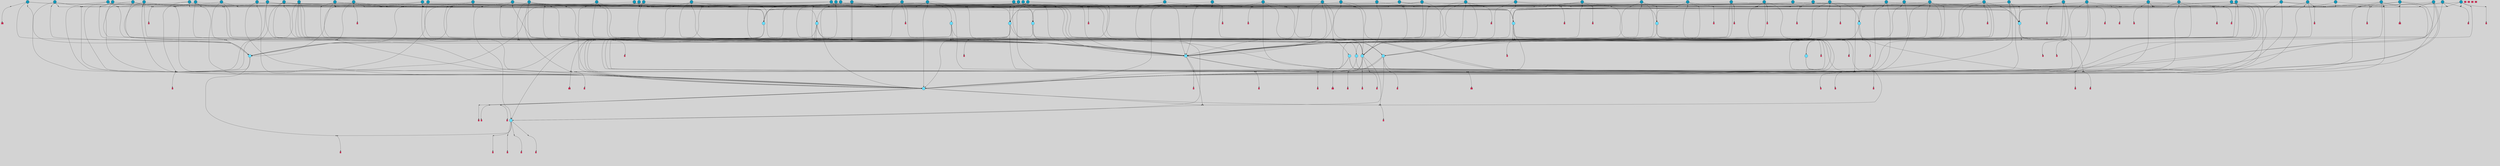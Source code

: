 // File exported with GEGELATI v1.3.1
// On the 2024-04-08 16:58:24
// With the File::TPGGraphDotExporter
digraph{
	graph[pad = "0.212, 0.055" bgcolor = lightgray]
	node[shape=circle style = filled label = ""]
		T3 [fillcolor="#66ddff"]
		T7 [fillcolor="#66ddff"]
		T9 [fillcolor="#66ddff"]
		T27 [fillcolor="#66ddff"]
		T82 [fillcolor="#66ddff"]
		T111 [fillcolor="#66ddff"]
		T129 [fillcolor="#66ddff"]
		T194 [fillcolor="#66ddff"]
		T319 [fillcolor="#66ddff"]
		T350 [fillcolor="#66ddff"]
		T413 [fillcolor="#66ddff"]
		T459 [fillcolor="#66ddff"]
		T557 [fillcolor="#66ddff"]
		T592 [fillcolor="#66ddff"]
		T613 [fillcolor="#66ddff"]
		T695 [fillcolor="#66ddff"]
		T753 [fillcolor="#1199bb"]
		T754 [fillcolor="#1199bb"]
		T767 [fillcolor="#66ddff"]
		T777 [fillcolor="#1199bb"]
		T796 [fillcolor="#1199bb"]
		T833 [fillcolor="#1199bb"]
		T853 [fillcolor="#1199bb"]
		T854 [fillcolor="#1199bb"]
		T857 [fillcolor="#1199bb"]
		T858 [fillcolor="#1199bb"]
		T879 [fillcolor="#1199bb"]
		T890 [fillcolor="#1199bb"]
		T905 [fillcolor="#1199bb"]
		T922 [fillcolor="#1199bb"]
		T926 [fillcolor="#1199bb"]
		T930 [fillcolor="#1199bb"]
		T931 [fillcolor="#1199bb"]
		T932 [fillcolor="#1199bb"]
		T934 [fillcolor="#1199bb"]
		T271 [fillcolor="#1199bb"]
		T935 [fillcolor="#1199bb"]
		T942 [fillcolor="#1199bb"]
		T943 [fillcolor="#1199bb"]
		T945 [fillcolor="#1199bb"]
		T946 [fillcolor="#1199bb"]
		T948 [fillcolor="#1199bb"]
		T954 [fillcolor="#1199bb"]
		T956 [fillcolor="#1199bb"]
		T957 [fillcolor="#66ddff"]
		T958 [fillcolor="#1199bb"]
		T968 [fillcolor="#1199bb"]
		T970 [fillcolor="#1199bb"]
		T976 [fillcolor="#1199bb"]
		T977 [fillcolor="#1199bb"]
		T980 [fillcolor="#1199bb"]
		T981 [fillcolor="#1199bb"]
		T982 [fillcolor="#1199bb"]
		T983 [fillcolor="#1199bb"]
		T985 [fillcolor="#1199bb"]
		T986 [fillcolor="#1199bb"]
		T987 [fillcolor="#1199bb"]
		T989 [fillcolor="#1199bb"]
		T990 [fillcolor="#1199bb"]
		T991 [fillcolor="#1199bb"]
		T992 [fillcolor="#1199bb"]
		T993 [fillcolor="#1199bb"]
		T994 [fillcolor="#1199bb"]
		T995 [fillcolor="#1199bb"]
		T996 [fillcolor="#1199bb"]
		T997 [fillcolor="#1199bb"]
		T998 [fillcolor="#1199bb"]
		T999 [fillcolor="#1199bb"]
		T1000 [fillcolor="#1199bb"]
		T1001 [fillcolor="#1199bb"]
		T1002 [fillcolor="#1199bb"]
		T1003 [fillcolor="#1199bb"]
		T1005 [fillcolor="#1199bb"]
		T1006 [fillcolor="#1199bb"]
		T1007 [fillcolor="#1199bb"]
		T936 [fillcolor="#1199bb"]
		T1008 [fillcolor="#1199bb"]
		T1009 [fillcolor="#1199bb"]
		T802 [fillcolor="#1199bb"]
		T1010 [fillcolor="#1199bb"]
		T1011 [fillcolor="#1199bb"]
		T1012 [fillcolor="#1199bb"]
		T1013 [fillcolor="#1199bb"]
		T1014 [fillcolor="#1199bb"]
		T1015 [fillcolor="#1199bb"]
		T1016 [fillcolor="#1199bb"]
		T1017 [fillcolor="#1199bb"]
		T1018 [fillcolor="#1199bb"]
		T1019 [fillcolor="#1199bb"]
		T1020 [fillcolor="#1199bb"]
		P11877 [fillcolor="#cccccc" shape=point] //6|
		I11877 [shape=box style=invis label="6|1&2|6#1|7&#92;n10|7&2|0#1|5&#92;n9|4&0|1#2|2&#92;n8|6&0|0#1|0&#92;n"]
		P11877 -> I11877[style=invis]
		A7124 [fillcolor="#ff3366" shape=box margin=0.03 width=0 height=0 label="3"]
		T3 -> P11877 -> A7124
		P11878 [fillcolor="#cccccc" shape=point] //3|
		I11878 [shape=box style=invis label="7|6&2|4#0|2&#92;n10|3&2|7#1|4&#92;n11|6&0|4#0|1&#92;n7|1&0|0#2|6&#92;n7|6&0|3#2|6&#92;n4|0&2|6#0|1&#92;n4|4&2|5#0|2&#92;n4|6&0|4#2|7&#92;n10|0&2|3#1|5&#92;n2|6&0|5#0|2&#92;n1|0&2|3#0|7&#92;n1|6&2|0#0|5&#92;n6|2&0|1#0|7&#92;n9|2&0|3#2|7&#92;n5|3&0|6#0|6&#92;n1|7&2|5#2|3&#92;n8|1&2|7#0|6&#92;n1|0&2|5#2|1&#92;n7|1&2|2#2|5&#92;n7|4&2|6#0|3&#92;n"]
		P11878 -> I11878[style=invis]
		A7125 [fillcolor="#ff3366" shape=box margin=0.03 width=0 height=0 label="4"]
		T3 -> P11878 -> A7125
		P11879 [fillcolor="#cccccc" shape=point] //-3|
		I11879 [shape=box style=invis label="1|6&2|7#0|7&#92;n10|2&0|7#1|3&#92;n9|6&2|7#2|2&#92;n5|3&0|7#0|7&#92;n1|6&2|3#0|0&#92;n2|3&2|3#2|2&#92;n5|1&2|6#0|6&#92;n"]
		P11879 -> I11879[style=invis]
		A7126 [fillcolor="#ff3366" shape=box margin=0.03 width=0 height=0 label="7"]
		T7 -> P11879 -> A7126
		P11880 [fillcolor="#cccccc" shape=point] //5|
		I11880 [shape=box style=invis label="0|5&2|3#0|1&#92;n0|6&2|1#2|4&#92;n6|2&2|6#0|7&#92;n7|4&0|3#0|1&#92;n5|4&0|7#1|6&#92;n9|1&0|5#2|2&#92;n6|3&2|3#1|7&#92;n11|7&2|4#1|6&#92;n2|5&0|1#0|0&#92;n4|7&0|0#0|2&#92;n6|2&0|6#0|0&#92;n2|1&2|6#2|4&#92;n10|0&2|0#1|0&#92;n6|6&2|4#0|6&#92;n"]
		P11880 -> I11880[style=invis]
		A7127 [fillcolor="#ff3366" shape=box margin=0.03 width=0 height=0 label="8"]
		T7 -> P11880 -> A7127
		P11881 [fillcolor="#cccccc" shape=point] //-6|
		I11881 [shape=box style=invis label="11|1&0|7#2|0&#92;n10|4&0|1#1|0&#92;n4|3&2|4#2|1&#92;n0|5&2|0#0|0&#92;n6|1&0|0#0|3&#92;n8|2&2|0#0|4&#92;n11|4&2|0#1|6&#92;n7|0&2|6#2|3&#92;n5|3&2|6#2|0&#92;n2|0&2|0#0|4&#92;n"]
		P11881 -> I11881[style=invis]
		A7128 [fillcolor="#ff3366" shape=box margin=0.03 width=0 height=0 label="9"]
		T9 -> P11881 -> A7128
		P11882 [fillcolor="#cccccc" shape=point] //2|
		I11882 [shape=box style=invis label="6|3&2|7#1|4&#92;n8|6&0|0#2|5&#92;n2|1&0|2#0|3&#92;n8|7&0|6#0|4&#92;n2|1&2|0#0|1&#92;n0|0&2|2#2|3&#92;n6|6&0|7#2|1&#92;n6|1&0|7#2|6&#92;n5|4&2|7#0|4&#92;n0|3&0|4#2|0&#92;n11|0&2|0#2|5&#92;n4|5&2|5#2|4&#92;n5|7&0|6#0|4&#92;n9|7&2|5#0|3&#92;n5|4&2|1#0|3&#92;n5|3&0|1#1|7&#92;n0|4&0|3#2|5&#92;n"]
		P11882 -> I11882[style=invis]
		A7129 [fillcolor="#ff3366" shape=box margin=0.03 width=0 height=0 label="10"]
		T9 -> P11882 -> A7129
		P11883 [fillcolor="#cccccc" shape=point] //2|
		I11883 [shape=box style=invis label="9|1&2|3#0|1&#92;n5|2&2|0#2|4&#92;n3|6&2|5#2|7&#92;n7|0&2|5#0|4&#92;n1|2&0|3#0|5&#92;n7|3&2|7#0|0&#92;n"]
		P11883 -> I11883[style=invis]
		A7130 [fillcolor="#ff3366" shape=box margin=0.03 width=0 height=0 label="2"]
		T27 -> P11883 -> A7130
		P11884 [fillcolor="#cccccc" shape=point] //-6|
		I11884 [shape=box style=invis label="7|5&0|4#0|4&#92;n11|0&2|5#2|1&#92;n"]
		P11884 -> I11884[style=invis]
		A7131 [fillcolor="#ff3366" shape=box margin=0.03 width=0 height=0 label="3"]
		T27 -> P11884 -> A7131
		T27 -> P11878
		P11885 [fillcolor="#cccccc" shape=point] //0|
		I11885 [shape=box style=invis label="2|5&0|1#0|6&#92;n6|1&2|2#2|7&#92;n8|0&0|3#1|4&#92;n4|3&2|5#2|4&#92;n8|1&2|4#0|0&#92;n6|6&0|1#2|6&#92;n11|7&2|4#2|5&#92;n6|2&2|4#0|2&#92;n8|5&2|4#2|4&#92;n2|1&2|1#2|2&#92;n2|7&2|5#2|6&#92;n9|7&0|5#0|4&#92;n1|2&0|5#2|6&#92;n4|2&2|3#2|7&#92;n3|3&2|1#0|2&#92;n"]
		P11885 -> I11885[style=invis]
		A7132 [fillcolor="#ff3366" shape=box margin=0.03 width=0 height=0 label="5"]
		T27 -> P11885 -> A7132
		P11886 [fillcolor="#cccccc" shape=point] //0|
		I11886 [shape=box style=invis label="4|0&0|3#2|7&#92;n10|2&0|3#1|7&#92;n3|5&0|2#0|3&#92;n4|5&0|0#2|1&#92;n10|7&2|0#1|2&#92;n5|3&2|3#1|6&#92;n9|5&2|0#0|4&#92;n5|4&2|7#0|2&#92;n10|3&2|7#1|4&#92;n7|2&0|1#2|6&#92;n8|6&0|5#0|5&#92;n8|7&2|3#0|5&#92;n2|6&2|4#0|0&#92;n"]
		P11886 -> I11886[style=invis]
		A7133 [fillcolor="#ff3366" shape=box margin=0.03 width=0 height=0 label="5"]
		T27 -> P11886 -> A7133
		P11887 [fillcolor="#cccccc" shape=point] //6|
		I11887 [shape=box style=invis label="7|0&2|5#1|2&#92;n10|6&2|1#1|3&#92;n7|5&0|2#0|7&#92;n10|7&0|1#1|5&#92;n4|6&2|5#0|5&#92;n4|4&0|7#2|7&#92;n"]
		P11887 -> I11887[style=invis]
		A7134 [fillcolor="#ff3366" shape=box margin=0.03 width=0 height=0 label="7"]
		T82 -> P11887 -> A7134
		P11888 [fillcolor="#cccccc" shape=point] //6|
		I11888 [shape=box style=invis label="0|5&2|3#0|1&#92;n0|6&2|1#2|4&#92;n9|1&0|5#2|2&#92;n7|4&0|3#0|1&#92;n5|4&0|7#1|6&#92;n2|5&0|1#0|0&#92;n6|3&2|3#1|7&#92;n11|7&2|4#1|6&#92;n6|2&2|6#0|1&#92;n4|7&0|0#0|2&#92;n6|2&0|6#0|0&#92;n9|1&2|6#2|4&#92;n10|0&2|0#1|0&#92;n6|6&2|4#0|6&#92;n"]
		P11888 -> I11888[style=invis]
		A7135 [fillcolor="#ff3366" shape=box margin=0.03 width=0 height=0 label="8"]
		T82 -> P11888 -> A7135
		T82 -> P11881
		P11889 [fillcolor="#cccccc" shape=point] //-5|
		I11889 [shape=box style=invis label="0|0&2|3#0|2&#92;n10|5&0|6#1|3&#92;n7|3&0|6#2|3&#92;n3|4&0|6#0|6&#92;n10|5&0|2#1|1&#92;n5|0&0|1#0|3&#92;n6|6&2|5#1|5&#92;n7|4&0|2#1|7&#92;n5|7&0|1#2|5&#92;n1|5&0|0#0|3&#92;n7|5&2|1#2|6&#92;n9|0&0|2#0|0&#92;n4|0&2|4#0|0&#92;n4|6&0|0#2|3&#92;n3|1&0|6#2|5&#92;n7|7&2|1#2|3&#92;n9|4&2|2#0|6&#92;n"]
		P11889 -> I11889[style=invis]
		T111 -> P11889 -> T9
		P11890 [fillcolor="#cccccc" shape=point] //7|
		I11890 [shape=box style=invis label="7|4&2|1#2|0&#92;n4|1&2|4#2|3&#92;n5|0&2|0#2|2&#92;n6|1&2|4#2|6&#92;n"]
		P11890 -> I11890[style=invis]
		A7136 [fillcolor="#ff3366" shape=box margin=0.03 width=0 height=0 label="9"]
		T111 -> P11890 -> A7136
		P11891 [fillcolor="#cccccc" shape=point] //2|
		I11891 [shape=box style=invis label="3|0&2|0#0|1&#92;n11|2&0|7#1|6&#92;n8|7&2|4#0|5&#92;n5|3&0|2#2|6&#92;n4|4&2|4#2|6&#92;n3|0&0|7#0|1&#92;n2|7&2|2#2|5&#92;n9|3&2|6#2|7&#92;n7|7&0|0#0|4&#92;n6|1&2|4#1|3&#92;n5|4&2|0#1|6&#92;n1|3&0|7#0|4&#92;n"]
		P11891 -> I11891[style=invis]
		A7137 [fillcolor="#ff3366" shape=box margin=0.03 width=0 height=0 label="7"]
		T111 -> P11891 -> A7137
		T111 -> P11881
		P11892 [fillcolor="#cccccc" shape=point] //8|
		I11892 [shape=box style=invis label="9|0&0|1#2|0&#92;n10|1&2|5#1|4&#92;n8|2&2|6#0|4&#92;n2|4&2|5#2|3&#92;n4|2&2|2#0|2&#92;n7|5&0|2#0|0&#92;n8|2&2|1#1|3&#92;n8|7&0|7#2|1&#92;n1|1&0|0#0|7&#92;n5|6&2|5#1|0&#92;n6|6&2|5#0|0&#92;n11|4&0|3#2|6&#92;n4|2&2|4#0|7&#92;n5|6&0|1#2|0&#92;n11|3&0|2#0|7&#92;n"]
		P11892 -> I11892[style=invis]
		A7138 [fillcolor="#ff3366" shape=box margin=0.03 width=0 height=0 label="6"]
		T129 -> P11892 -> A7138
		P11893 [fillcolor="#cccccc" shape=point] //5|
		I11893 [shape=box style=invis label="3|0&2|0#0|1&#92;n3|0&0|7#0|1&#92;n5|3&0|2#2|6&#92;n4|4&2|4#2|6&#92;n11|2&0|7#1|6&#92;n2|7&2|2#2|5&#92;n9|3&2|6#2|7&#92;n7|7&0|0#0|4&#92;n6|1&2|4#2|3&#92;n5|4&2|0#1|6&#92;n1|3&0|7#0|4&#92;n"]
		P11893 -> I11893[style=invis]
		A7139 [fillcolor="#ff3366" shape=box margin=0.03 width=0 height=0 label="7"]
		T129 -> P11893 -> A7139
		P11894 [fillcolor="#cccccc" shape=point] //10|
		I11894 [shape=box style=invis label="4|5&2|7#2|1&#92;n1|7&2|3#0|6&#92;n3|5&2|2#0|3&#92;n10|3&0|7#1|4&#92;n7|1&0|4#2|6&#92;n10|2&0|3#1|7&#92;n9|5&2|0#0|4&#92;n4|0&0|3#2|7&#92;n11|4&2|6#1|2&#92;n5|4&2|7#0|2&#92;n2|6&2|4#0|0&#92;n6|5&0|7#2|1&#92;n5|3&2|3#1|6&#92;n10|7&2|0#1|2&#92;n"]
		P11894 -> I11894[style=invis]
		A7140 [fillcolor="#ff3366" shape=box margin=0.03 width=0 height=0 label="5"]
		T129 -> P11894 -> A7140
		P11895 [fillcolor="#cccccc" shape=point] //5|
		I11895 [shape=box style=invis label="9|4&2|3#1|3&#92;n0|4&2|4#0|5&#92;n6|1&2|6#2|5&#92;n4|0&0|5#2|0&#92;n"]
		P11895 -> I11895[style=invis]
		A7141 [fillcolor="#ff3366" shape=box margin=0.03 width=0 height=0 label="7"]
		T129 -> P11895 -> A7141
		P11896 [fillcolor="#cccccc" shape=point] //6|
		I11896 [shape=box style=invis label="9|4&2|7#0|6&#92;n8|4&0|1#1|0&#92;n1|3&0|0#2|1&#92;n2|4&0|6#2|2&#92;n5|1&2|5#0|7&#92;n3|0&0|3#2|6&#92;n2|2&2|6#0|2&#92;n8|4&0|4#2|2&#92;n5|1&2|4#0|3&#92;n9|4&0|6#0|6&#92;n5|0&2|2#1|5&#92;n11|7&0|0#1|1&#92;n0|4&0|3#0|3&#92;n7|7&2|4#2|5&#92;n1|5&0|1#2|1&#92;n"]
		P11896 -> I11896[style=invis]
		A7142 [fillcolor="#ff3366" shape=box margin=0.03 width=0 height=0 label="1"]
		T129 -> P11896 -> A7142
		P11897 [fillcolor="#cccccc" shape=point] //5|
		I11897 [shape=box style=invis label="3|0&2|0#2|1&#92;n3|0&0|7#0|1&#92;n5|3&0|2#2|6&#92;n4|4&2|4#2|6&#92;n5|4&2|0#1|6&#92;n2|7&2|2#2|5&#92;n1|3&0|7#0|4&#92;n11|6&2|2#0|7&#92;n7|7&0|0#0|4&#92;n6|1&2|4#2|3&#92;n11|0&0|7#1|6&#92;n9|3&2|6#2|7&#92;n"]
		P11897 -> I11897[style=invis]
		A7143 [fillcolor="#ff3366" shape=box margin=0.03 width=0 height=0 label="7"]
		T194 -> P11897 -> A7143
		P11898 [fillcolor="#cccccc" shape=point] //4|
		I11898 [shape=box style=invis label="7|1&0|6#0|1&#92;n6|7&2|7#1|7&#92;n10|1&2|1#1|1&#92;n9|6&2|2#1|4&#92;n4|7&0|4#2|2&#92;n9|6&0|5#1|1&#92;n10|0&2|6#1|6&#92;n5|1&0|1#2|3&#92;n10|1&0|5#1|0&#92;n3|4&2|3#0|0&#92;n8|2&0|5#2|4&#92;n1|6&2|0#0|0&#92;n2|3&0|1#2|6&#92;n5|2&2|2#1|6&#92;n2|2&0|1#2|1&#92;n3|1&2|7#0|3&#92;n6|7&2|3#0|4&#92;n"]
		P11898 -> I11898[style=invis]
		A7144 [fillcolor="#ff3366" shape=box margin=0.03 width=0 height=0 label="10"]
		T194 -> P11898 -> A7144
		P11899 [fillcolor="#cccccc" shape=point] //-4|
		I11899 [shape=box style=invis label="0|4&0|0#2|7&#92;n8|5&2|4#2|4&#92;n4|3&2|5#2|4&#92;n11|7&2|2#2|5&#92;n6|5&2|2#2|7&#92;n3|2&0|7#0|7&#92;n3|3&2|1#0|3&#92;n2|6&0|3#2|5&#92;n0|1&2|6#2|2&#92;n8|2&0|0#1|6&#92;n0|7&0|5#0|4&#92;n9|5&0|3#2|7&#92;n2|7&2|5#2|6&#92;n9|0&2|0#0|1&#92;n1|2&2|4#0|2&#92;n"]
		P11899 -> I11899[style=invis]
		T194 -> P11899 -> T27
		P11900 [fillcolor="#cccccc" shape=point] //7|
		I11900 [shape=box style=invis label="7|4&2|7#0|4&#92;n4|6&0|1#2|5&#92;n2|1&2|3#0|0&#92;n4|3&2|0#0|1&#92;n0|0&2|7#2|7&#92;n7|7&0|5#2|3&#92;n5|0&2|1#2|2&#92;n10|0&0|4#1|2&#92;n4|4&0|7#0|0&#92;n6|7&0|2#0|1&#92;n1|4&2|5#0|4&#92;n"]
		P11900 -> I11900[style=invis]
		A7145 [fillcolor="#ff3366" shape=box margin=0.03 width=0 height=0 label="0"]
		T194 -> P11900 -> A7145
		P11901 [fillcolor="#cccccc" shape=point] //9|
		I11901 [shape=box style=invis label="11|0&2|0#1|1&#92;n3|6&0|6#0|0&#92;n1|4&0|0#2|4&#92;n7|5&2|2#1|3&#92;n11|7&2|6#1|7&#92;n5|2&0|6#1|5&#92;n9|5&0|6#0|3&#92;n2|2&2|7#0|5&#92;n9|3&2|2#2|0&#92;n11|0&2|7#0|1&#92;n1|1&2|0#0|1&#92;n6|6&0|6#1|2&#92;n9|7&0|1#0|3&#92;n2|0&2|4#2|5&#92;n2|4&2|2#0|0&#92;n6|1&2|1#1|7&#92;n10|7&2|5#1|6&#92;n11|5&2|7#2|4&#92;n"]
		P11901 -> I11901[style=invis]
		A7146 [fillcolor="#ff3366" shape=box margin=0.03 width=0 height=0 label="1"]
		T319 -> P11901 -> A7146
		T319 -> P11895
		P11902 [fillcolor="#cccccc" shape=point] //9|
		I11902 [shape=box style=invis label="9|6&2|0#1|3&#92;n7|1&0|3#0|4&#92;n9|6&2|0#0|1&#92;n1|5&0|0#0|5&#92;n8|6&2|4#0|0&#92;n7|4&2|4#0|7&#92;n6|0&2|4#2|0&#92;n7|7&2|4#2|2&#92;n"]
		P11902 -> I11902[style=invis]
		A7147 [fillcolor="#ff3366" shape=box margin=0.03 width=0 height=0 label="5"]
		T319 -> P11902 -> A7147
		T319 -> P11899
		P11903 [fillcolor="#cccccc" shape=point] //-4|
		I11903 [shape=box style=invis label="11|3&0|7#1|7&#92;n11|7&0|7#2|7&#92;n5|3&0|3#2|0&#92;n0|1&2|2#0|4&#92;n0|0&0|4#2|5&#92;n6|3&2|1#2|3&#92;n11|7&0|0#0|4&#92;n0|0&0|0#0|2&#92;n1|1&0|4#0|3&#92;n6|5&2|7#1|2&#92;n6|6&0|3#2|7&#92;n6|2&0|4#0|0&#92;n5|5&2|6#0|5&#92;n"]
		P11903 -> I11903[style=invis]
		A7148 [fillcolor="#ff3366" shape=box margin=0.03 width=0 height=0 label="8"]
		T319 -> P11903 -> A7148
		T350 -> P11899
		T350 -> P11900
		P11904 [fillcolor="#cccccc" shape=point] //3|
		I11904 [shape=box style=invis label="5|4&2|7#0|1&#92;n0|6&0|6#2|2&#92;n9|5&2|2#2|0&#92;n3|6&2|7#0|2&#92;n3|5&0|0#0|6&#92;n2|6&0|6#2|2&#92;n2|6&2|2#0|0&#92;n5|1&0|4#0|5&#92;n2|6&0|5#2|5&#92;n1|0&0|7#2|2&#92;n4|7&0|6#2|4&#92;n7|3&0|6#2|5&#92;n1|1&0|1#0|3&#92;n"]
		P11904 -> I11904[style=invis]
		A7149 [fillcolor="#ff3366" shape=box margin=0.03 width=0 height=0 label="1"]
		T350 -> P11904 -> A7149
		P11905 [fillcolor="#cccccc" shape=point] //-2|
		I11905 [shape=box style=invis label="2|0&2|3#2|5&#92;n10|3&2|7#1|4&#92;n8|1&2|7#0|6&#92;n7|6&0|3#2|6&#92;n4|0&2|6#0|1&#92;n4|4&2|5#0|2&#92;n4|6&0|2#2|7&#92;n7|6&2|4#0|2&#92;n11|7&2|7#0|3&#92;n6|6&0|3#0|6&#92;n1|6&2|0#0|5&#92;n11|6&0|4#0|1&#92;n2|6&0|5#0|2&#92;n6|2&0|1#0|7&#92;n9|2&0|3#2|7&#92;n5|3&0|6#0|6&#92;n7|1&2|2#2|5&#92;n1|0&2|3#0|7&#92;n1|0&2|5#0|1&#92;n3|4&2|6#0|3&#92;n"]
		P11905 -> I11905[style=invis]
		A7150 [fillcolor="#ff3366" shape=box margin=0.03 width=0 height=0 label="4"]
		T350 -> P11905 -> A7150
		T350 -> P11900
		P11906 [fillcolor="#cccccc" shape=point] //-4|
		I11906 [shape=box style=invis label="1|5&2|1#2|4&#92;n3|0&2|3#2|6&#92;n0|3&0|0#0|1&#92;n8|6&2|5#1|5&#92;n9|7&2|5#2|0&#92;n4|1&0|7#2|2&#92;n4|2&0|3#0|0&#92;n"]
		P11906 -> I11906[style=invis]
		A7151 [fillcolor="#ff3366" shape=box margin=0.03 width=0 height=0 label="2"]
		T413 -> P11906 -> A7151
		T413 -> P11888
		P11907 [fillcolor="#cccccc" shape=point] //-4|
		I11907 [shape=box style=invis label="7|5&2|2#0|7&#92;n9|6&2|3#0|3&#92;n10|6&2|1#1|0&#92;n8|0&0|5#1|3&#92;n7|5&0|5#1|5&#92;n5|1&2|5#2|1&#92;n"]
		P11907 -> I11907[style=invis]
		A7152 [fillcolor="#ff3366" shape=box margin=0.03 width=0 height=0 label="7"]
		T413 -> P11907 -> A7152
		T413 -> P11898
		P11908 [fillcolor="#cccccc" shape=point] //-5|
		I11908 [shape=box style=invis label="7|7&2|4#0|6&#92;n8|5&2|1#0|3&#92;n0|0&0|0#2|7&#92;n2|2&0|5#2|4&#92;n1|0&2|5#0|2&#92;n11|1&2|3#0|5&#92;n2|7&2|0#2|3&#92;n9|4&2|7#1|2&#92;n5|5&0|7#0|5&#92;n"]
		P11908 -> I11908[style=invis]
		T413 -> P11908 -> T319
		T459 -> P11906
		T459 -> P11907
		T459 -> P11898
		T459 -> P11908
		P11909 [fillcolor="#cccccc" shape=point] //8|
		I11909 [shape=box style=invis label="6|5&2|5#0|4&#92;n9|0&0|5#0|7&#92;n2|6&0|4#2|4&#92;n7|1&0|3#0|2&#92;n1|4&2|4#0|3&#92;n3|2&2|2#0|3&#92;n"]
		P11909 -> I11909[style=invis]
		T459 -> P11909 -> T350
		T557 -> P11908
		T557 -> P11877
		T557 -> P11898
		P11910 [fillcolor="#cccccc" shape=point] //4|
		I11910 [shape=box style=invis label="7|1&0|6#0|1&#92;n5|2&2|5#1|6&#92;n10|1&2|1#1|1&#92;n9|6&2|2#1|4&#92;n4|7&0|4#2|2&#92;n9|6&0|4#1|1&#92;n10|0&2|6#1|6&#92;n5|1&0|1#2|3&#92;n1|6&2|0#0|1&#92;n8|2&0|5#2|4&#92;n3|4&2|3#0|0&#92;n10|1&0|5#1|0&#92;n2|2&0|1#2|1&#92;n3|1&2|7#0|3&#92;n"]
		P11910 -> I11910[style=invis]
		A7153 [fillcolor="#ff3366" shape=box margin=0.03 width=0 height=0 label="10"]
		T557 -> P11910 -> A7153
		P11911 [fillcolor="#cccccc" shape=point] //1|
		I11911 [shape=box style=invis label="10|5&2|0#1|7&#92;n9|2&2|7#2|2&#92;n9|0&2|5#2|1&#92;n"]
		P11911 -> I11911[style=invis]
		A7154 [fillcolor="#ff3366" shape=box margin=0.03 width=0 height=0 label="3"]
		T557 -> P11911 -> A7154
		T592 -> P11908
		T592 -> P11898
		T592 -> P11910
		T592 -> P11911
		P11912 [fillcolor="#cccccc" shape=point] //-6|
		I11912 [shape=box style=invis label="0|3&2|3#2|0&#92;n3|7&2|2#2|6&#92;n11|5&2|6#0|2&#92;n5|5&2|6#2|0&#92;n3|0&0|6#0|3&#92;n4|7&0|7#2|7&#92;n7|2&2|5#1|5&#92;n9|4&2|3#1|5&#92;n2|5&2|7#2|4&#92;n1|2&0|5#0|1&#92;n5|4&2|4#1|3&#92;n7|0&0|7#1|1&#92;n9|3&0|6#1|4&#92;n"]
		P11912 -> I11912[style=invis]
		A7155 [fillcolor="#ff3366" shape=box margin=0.03 width=0 height=0 label="5"]
		T592 -> P11912 -> A7155
		P11913 [fillcolor="#cccccc" shape=point] //4|
		I11913 [shape=box style=invis label="0|5&2|3#0|1&#92;n0|6&2|1#0|4&#92;n6|6&2|4#0|6&#92;n4|4&0|6#0|3&#92;n10|0&2|0#1|5&#92;n2|5&0|1#0|0&#92;n7|4&0|3#0|1&#92;n11|7&2|4#1|6&#92;n1|1&0|5#2|2&#92;n6|2&2|6#0|1&#92;n1|2&0|6#0|0&#92;n9|3&2|0#0|0&#92;n9|2&2|6#2|4&#92;n7|4&0|0#2|1&#92;n6|3&2|3#1|7&#92;n0|0&2|4#2|5&#92;n"]
		P11913 -> I11913[style=invis]
		A7156 [fillcolor="#ff3366" shape=box margin=0.03 width=0 height=0 label="8"]
		T613 -> P11913 -> A7156
		T613 -> P11907
		P11914 [fillcolor="#cccccc" shape=point] //2|
		I11914 [shape=box style=invis label="7|7&2|4#0|6&#92;n8|5&2|1#0|3&#92;n9|7&2|2#2|2&#92;n0|0&0|0#2|7&#92;n1|0&2|5#0|2&#92;n2|2&0|5#2|4&#92;n11|1&2|3#0|5&#92;n2|7&2|1#2|3&#92;n9|4&2|7#1|2&#92;n5|0&0|7#0|5&#92;n"]
		P11914 -> I11914[style=invis]
		T613 -> P11914 -> T319
		T613 -> P11894
		P11915 [fillcolor="#cccccc" shape=point] //8|
		I11915 [shape=box style=invis label="11|4&2|0#1|6&#92;n4|3&0|6#0|5&#92;n3|0&2|6#0|3&#92;n9|3&2|5#0|5&#92;n2|6&0|6#2|1&#92;n9|7&0|5#1|4&#92;n"]
		P11915 -> I11915[style=invis]
		T613 -> P11915 -> T194
		P11916 [fillcolor="#cccccc" shape=point] //-5|
		I11916 [shape=box style=invis label="0|5&2|3#0|1&#92;n0|6&2|1#2|4&#92;n6|2&2|6#0|7&#92;n9|0&2|7#1|1&#92;n7|4&0|3#0|1&#92;n3|5&2|7#0|6&#92;n11|7&2|3#1|6&#92;n2|1&2|6#2|4&#92;n5|0&0|7#1|6&#92;n2|5&0|1#0|0&#92;n4|7&0|0#0|2&#92;n6|2&0|6#0|0&#92;n9|1&2|5#2|2&#92;n10|0&0|0#1|0&#92;n2|7&2|6#0|3&#92;n6|6&2|4#0|6&#92;n"]
		P11916 -> I11916[style=invis]
		T695 -> P11916 -> T129
		P11917 [fillcolor="#cccccc" shape=point] //-5|
		I11917 [shape=box style=invis label="11|4&2|0#1|6&#92;n2|6&0|6#2|1&#92;n9|1&2|5#0|5&#92;n3|0&2|6#0|3&#92;n9|7&0|5#1|4&#92;n"]
		P11917 -> I11917[style=invis]
		T695 -> P11917 -> T194
		P11918 [fillcolor="#cccccc" shape=point] //4|
		I11918 [shape=box style=invis label="0|5&2|3#0|1&#92;n0|6&2|1#2|4&#92;n6|2&2|6#0|7&#92;n9|1&2|5#2|2&#92;n7|4&0|3#0|1&#92;n11|7&2|4#1|6&#92;n9|0&2|7#1|1&#92;n5|4&0|7#1|6&#92;n2|5&0|1#0|0&#92;n4|7&0|0#0|2&#92;n6|2&0|6#0|0&#92;n2|1&2|6#2|4&#92;n10|0&0|0#1|0&#92;n2|7&2|6#0|3&#92;n6|6&2|4#0|6&#92;n"]
		P11918 -> I11918[style=invis]
		T695 -> P11918 -> T129
		P11919 [fillcolor="#cccccc" shape=point] //9|
		I11919 [shape=box style=invis label="8|0&0|5#0|1&#92;n0|6&2|0#0|7&#92;n5|7&0|1#1|4&#92;n5|1&0|6#2|7&#92;n11|3&0|7#1|6&#92;n10|2&2|5#1|6&#92;n10|0&0|3#1|4&#92;n0|0&2|5#0|7&#92;n0|0&2|5#0|1&#92;n0|4&2|2#2|3&#92;n11|7&2|5#0|5&#92;n"]
		P11919 -> I11919[style=invis]
		T695 -> P11919 -> T7
		T753 -> P11918
		P11920 [fillcolor="#cccccc" shape=point] //4|
		I11920 [shape=box style=invis label="10|0&2|3#1|5&#92;n7|1&0|0#2|6&#92;n1|0&2|3#0|7&#92;n4|0&2|6#0|1&#92;n5|3&0|6#0|6&#92;n1|7&2|5#2|0&#92;n7|6&2|4#0|1&#92;n7|6&0|4#2|6&#92;n2|6&0|5#0|2&#92;n1|6&2|0#0|5&#92;n6|2&0|1#0|7&#92;n9|2&0|3#2|7&#92;n4|4&2|0#0|2&#92;n4|6&0|4#2|7&#92;n8|1&2|7#0|6&#92;n11|4&2|0#2|3&#92;n1|0&2|5#0|1&#92;n7|1&2|2#2|5&#92;n4|2&2|5#2|2&#92;n"]
		P11920 -> I11920[style=invis]
		T753 -> P11920 -> T459
		P11921 [fillcolor="#cccccc" shape=point] //-8|
		I11921 [shape=box style=invis label="6|0&2|1#2|4&#92;n1|3&2|6#0|2&#92;n10|5&2|1#1|7&#92;n7|7&2|3#0|6&#92;n9|1&2|3#0|0&#92;n11|2&2|4#2|0&#92;n5|2&0|2#1|1&#92;n1|6&0|4#2|4&#92;n7|4&0|6#2|3&#92;n"]
		P11921 -> I11921[style=invis]
		A7157 [fillcolor="#ff3366" shape=box margin=0.03 width=0 height=0 label="0"]
		T753 -> P11921 -> A7157
		P11922 [fillcolor="#cccccc" shape=point] //-9|
		I11922 [shape=box style=invis label="7|6&0|7#1|2&#92;n2|7&2|7#2|6&#92;n10|6&0|0#1|1&#92;n1|4&2|6#0|6&#92;n11|0&0|6#1|2&#92;n10|4&2|0#1|0&#92;n5|2&0|5#1|5&#92;n10|4&0|5#1|7&#92;n6|0&0|4#2|7&#92;n11|0&2|6#2|3&#92;n8|4&2|1#1|5&#92;n4|5&2|7#0|6&#92;n0|3&2|4#0|1&#92;n10|0&0|2#1|4&#92;n1|5&0|7#0|3&#92;n"]
		P11922 -> I11922[style=invis]
		T753 -> P11922 -> T111
		P11923 [fillcolor="#cccccc" shape=point] //3|
		I11923 [shape=box style=invis label="0|0&2|3#0|1&#92;n0|6&2|1#2|4&#92;n6|2&2|6#0|7&#92;n4|7&0|0#0|2&#92;n7|4&0|3#0|1&#92;n11|7&2|4#1|6&#92;n9|0&2|7#1|1&#92;n5|4&0|7#1|6&#92;n2|5&0|1#0|0&#92;n9|1&2|5#2|2&#92;n6|2&0|6#0|0&#92;n2|1&2|6#2|4&#92;n10|0&0|0#1|0&#92;n2|7&2|6#0|3&#92;n6|6&2|4#0|6&#92;n"]
		P11923 -> I11923[style=invis]
		T754 -> P11923 -> T695
		P11924 [fillcolor="#cccccc" shape=point] //8|
		I11924 [shape=box style=invis label="11|4&2|4#1|6&#92;n9|3&2|5#0|5&#92;n3|0&2|6#0|3&#92;n4|3&0|6#0|5&#92;n2|6&0|6#2|1&#92;n9|7&0|5#1|4&#92;n"]
		P11924 -> I11924[style=invis]
		T754 -> P11924 -> T194
		P11925 [fillcolor="#cccccc" shape=point] //0|
		I11925 [shape=box style=invis label="4|3&0|6#0|3&#92;n5|7&2|3#2|2&#92;n5|6&0|7#1|2&#92;n1|4&2|6#0|3&#92;n11|1&0|4#2|6&#92;n9|5&2|4#1|4&#92;n2|4&0|5#0|7&#92;n10|0&0|6#1|2&#92;n3|1&0|6#0|2&#92;n2|7&2|7#2|6&#92;n5|2&0|5#1|5&#92;n10|4&2|5#1|7&#92;n10|6&2|0#1|4&#92;n8|4&2|1#2|5&#92;n4|0&0|4#2|4&#92;n4|5&2|7#0|6&#92;n11|5&2|6#2|3&#92;n0|3&0|5#0|1&#92;n"]
		P11925 -> I11925[style=invis]
		T754 -> P11925 -> T111
		P11926 [fillcolor="#cccccc" shape=point] //6|
		I11926 [shape=box style=invis label="0|5&0|3#0|2&#92;n5|7&0|4#0|1&#92;n10|0&2|2#1|2&#92;n8|7&2|0#1|7&#92;n10|6&2|2#1|5&#92;n"]
		P11926 -> I11926[style=invis]
		A7158 [fillcolor="#ff3366" shape=box margin=0.03 width=0 height=0 label="2"]
		T767 -> P11926 -> A7158
		T767 -> P11915
		P11927 [fillcolor="#cccccc" shape=point] //-1|
		I11927 [shape=box style=invis label="2|1&2|6#2|4&#92;n2|3&2|4#2|7&#92;n0|4&2|5#0|1&#92;n5|7&2|1#2|3&#92;n0|6&2|1#2|4&#92;n7|4&0|3#0|1&#92;n10|0&0|0#1|0&#92;n9|1&0|5#2|2&#92;n5|4&0|7#1|6&#92;n2|5&0|1#0|0&#92;n4|7&0|0#0|4&#92;n6|2&0|6#0|0&#92;n9|0&2|7#1|1&#92;n11|7&2|4#1|1&#92;n"]
		P11927 -> I11927[style=invis]
		T767 -> P11927 -> T129
		P11928 [fillcolor="#cccccc" shape=point] //6|
		I11928 [shape=box style=invis label="1|4&2|6#0|3&#92;n11|7&0|6#2|3&#92;n5|7&2|3#2|2&#92;n11|1&0|4#2|6&#92;n8|7&0|4#2|1&#92;n9|6&2|4#1|4&#92;n3|2&2|2#0|6&#92;n2|4&0|5#0|7&#92;n10|0&0|1#1|2&#92;n2|7&2|7#2|6&#92;n4|3&0|6#0|3&#92;n5|0&0|5#1|5&#92;n10|6&2|0#1|4&#92;n8|4&2|1#2|5&#92;n1|4&2|7#2|0&#92;n4|3&0|4#2|4&#92;n4|5&2|7#0|6&#92;n11|5&2|6#2|6&#92;n0|3&0|5#0|1&#92;n"]
		P11928 -> I11928[style=invis]
		T767 -> P11928 -> T129
		T767 -> P11907
		P11929 [fillcolor="#cccccc" shape=point] //-9|
		I11929 [shape=box style=invis label="1|7&0|2#0|4&#92;n0|3&2|3#2|2&#92;n1|7&2|1#2|6&#92;n4|5&2|1#0|0&#92;n2|5&2|0#0|2&#92;n1|0&2|2#2|5&#92;n8|6&0|0#1|5&#92;n1|3&0|3#2|3&#92;n6|5&2|6#2|7&#92;n10|3&2|5#1|5&#92;n3|7&2|5#2|2&#92;n3|5&2|1#0|3&#92;n6|7&2|2#1|1&#92;n8|1&2|3#0|5&#92;n"]
		P11929 -> I11929[style=invis]
		T777 -> P11929 -> T459
		P11930 [fillcolor="#cccccc" shape=point] //9|
		I11930 [shape=box style=invis label="0|3&0|3#0|1&#92;n10|0&0|6#1|2&#92;n4|3&0|6#0|3&#92;n11|4&2|4#2|7&#92;n3|3&0|2#0|1&#92;n9|6&2|7#1|6&#92;n7|0&0|1#1|7&#92;n9|1&2|4#1|4&#92;n8|2&2|4#0|0&#92;n9|4&0|4#2|1&#92;n6|7&0|4#1|4&#92;n1|4&2|6#0|3&#92;n5|2&0|7#1|5&#92;n5|7&2|3#2|2&#92;n4|1&2|7#0|4&#92;n10|4&2|1#1|7&#92;n2|7&2|7#2|6&#92;n9|6&0|4#2|4&#92;n"]
		P11930 -> I11930[style=invis]
		T777 -> P11930 -> T111
		P11931 [fillcolor="#cccccc" shape=point] //8|
		I11931 [shape=box style=invis label="11|5&0|6#2|6&#92;n0|0&2|6#2|0&#92;n11|7&0|6#2|3&#92;n5|0&0|5#1|5&#92;n11|1&0|4#2|6&#92;n9|6&2|4#1|4&#92;n3|1&2|3#0|6&#92;n4|3&0|6#0|3&#92;n10|0&0|1#1|2&#92;n0|3&0|5#2|1&#92;n1|4&2|6#0|3&#92;n5|7&2|3#2|1&#92;n10|6&2|0#1|4&#92;n8|4&2|1#2|5&#92;n5|2&2|0#2|4&#92;n1|4&2|7#2|0&#92;n4|3&0|4#2|4&#92;n4|5&2|7#0|6&#92;n2|7&2|7#2|6&#92;n2|4&0|5#0|7&#92;n"]
		P11931 -> I11931[style=invis]
		T777 -> P11931 -> T129
		T777 -> P11918
		P11932 [fillcolor="#cccccc" shape=point] //-9|
		I11932 [shape=box style=invis label="11|7&2|1#2|1&#92;n10|7&2|6#1|5&#92;n5|3&0|5#1|3&#92;n2|6&0|4#0|6&#92;n6|4&2|4#1|3&#92;n5|0&2|1#1|4&#92;n6|0&0|4#0|3&#92;n7|7&0|4#1|0&#92;n11|6&0|6#0|3&#92;n"]
		P11932 -> I11932[style=invis]
		T796 -> P11932 -> T82
		T796 -> P11915
		T796 -> P11915
		P11933 [fillcolor="#cccccc" shape=point] //5|
		I11933 [shape=box style=invis label="5|3&0|0#1|3&#92;n2|0&2|5#0|2&#92;n6|4&2|0#2|3&#92;n10|0&2|1#1|6&#92;n"]
		P11933 -> I11933[style=invis]
		T796 -> P11933 -> T319
		T796 -> P11931
		T833 -> P11908
		P11934 [fillcolor="#cccccc" shape=point] //-2|
		I11934 [shape=box style=invis label="11|4&2|0#1|6&#92;n4|7&0|6#0|5&#92;n0|4&2|3#2|5&#92;n5|3&2|4#2|6&#92;n3|0&2|6#0|3&#92;n3|2&0|6#2|0&#92;n2|6&0|7#2|1&#92;n"]
		P11934 -> I11934[style=invis]
		T833 -> P11934 -> T194
		P11935 [fillcolor="#cccccc" shape=point] //-3|
		I11935 [shape=box style=invis label="0|7&2|7#2|2&#92;n5|7&2|1#2|2&#92;n8|0&2|6#0|2&#92;n8|5&2|4#2|4&#92;n7|3&0|5#2|4&#92;n0|7&0|3#2|4&#92;n1|2&2|4#0|2&#92;n11|7&2|6#2|6&#92;n0|7&2|5#0|4&#92;n2|1&2|0#2|1&#92;n11|3&2|5#2|4&#92;n4|3&0|0#0|7&#92;n0|1&0|6#2|7&#92;n7|6&0|3#1|5&#92;n11|3&2|3#0|1&#92;n1|6&0|2#2|7&#92;n"]
		P11935 -> I11935[style=invis]
		T833 -> P11935 -> T27
		P11936 [fillcolor="#cccccc" shape=point] //-7|
		I11936 [shape=box style=invis label="1|4&2|6#0|3&#92;n11|7&0|6#2|3&#92;n5|7&2|3#2|2&#92;n11|1&0|4#2|6&#92;n8|7&0|4#2|1&#92;n4|3&0|6#0|3&#92;n3|2&2|2#0|6&#92;n2|4&0|5#0|7&#92;n10|0&0|1#1|2&#92;n2|7&2|7#2|6&#92;n9|6&2|4#1|4&#92;n10|6&2|0#1|4&#92;n2|1&2|1#2|4&#92;n8|4&2|1#2|5&#92;n1|4&2|7#2|0&#92;n4|3&0|4#2|4&#92;n4|5&2|7#0|6&#92;n11|5&2|6#2|6&#92;n0|3&0|5#0|1&#92;n"]
		P11936 -> I11936[style=invis]
		T833 -> P11936 -> T129
		P11937 [fillcolor="#cccccc" shape=point] //8|
		I11937 [shape=box style=invis label="3|5&0|0#0|3&#92;n1|5&2|0#0|4&#92;n5|7&2|2#2|5&#92;n8|2&0|2#0|2&#92;n4|0&2|7#2|1&#92;n4|3&2|3#0|3&#92;n3|7&0|1#0|7&#92;n10|7&2|1#1|2&#92;n8|6&2|4#1|0&#92;n"]
		P11937 -> I11937[style=invis]
		T833 -> P11937 -> T613
		P11938 [fillcolor="#cccccc" shape=point] //4|
		I11938 [shape=box style=invis label="2|6&0|6#2|1&#92;n4|3&0|2#0|5&#92;n3|0&2|6#0|3&#92;n9|3&2|5#0|5&#92;n11|4&2|0#1|6&#92;n9|7&0|5#1|4&#92;n"]
		P11938 -> I11938[style=invis]
		T853 -> P11938 -> T557
		P11939 [fillcolor="#cccccc" shape=point] //-2|
		I11939 [shape=box style=invis label="5|3&2|5#1|5&#92;n11|6&2|7#1|6&#92;n0|7&2|1#0|6&#92;n4|1&2|5#0|0&#92;n2|6&0|6#2|1&#92;n1|0&2|6#0|3&#92;n10|3&2|7#1|2&#92;n"]
		P11939 -> I11939[style=invis]
		T853 -> P11939 -> T194
		T853 -> P11877
		T853 -> P11914
		T853 -> P11929
		P11940 [fillcolor="#cccccc" shape=point] //8|
		I11940 [shape=box style=invis label="2|6&0|6#2|1&#92;n10|2&2|2#1|6&#92;n11|4&2|0#1|6&#92;n3|0&2|6#0|3&#92;n9|3&2|5#2|5&#92;n4|3&0|6#0|5&#92;n9|7&0|5#1|4&#92;n1|6&0|2#0|7&#92;n"]
		P11940 -> I11940[style=invis]
		T854 -> P11940 -> T194
		T854 -> P11915
		P11941 [fillcolor="#cccccc" shape=point] //5|
		I11941 [shape=box style=invis label="7|3&0|4#0|3&#92;n10|1&2|7#1|4&#92;n1|3&2|1#2|0&#92;n5|0&2|2#1|4&#92;n9|5&2|0#1|3&#92;n8|0&0|4#0|5&#92;n9|0&0|2#0|0&#92;n4|4&2|4#2|0&#92;n8|5&0|0#0|1&#92;n7|6&2|4#2|6&#92;n7|1&2|0#2|5&#92;n2|1&0|1#0|6&#92;n2|0&0|4#2|1&#92;n"]
		P11941 -> I11941[style=invis]
		T854 -> P11941 -> T413
		P11942 [fillcolor="#cccccc" shape=point] //-1|
		I11942 [shape=box style=invis label="1|7&2|1#0|6&#92;n8|1&2|3#0|5&#92;n10|6&2|7#1|0&#92;n1|7&2|5#0|2&#92;n0|3&0|3#2|2&#92;n3|5&0|1#0|0&#92;n3|5&0|2#0|3&#92;n1|5&2|0#0|4&#92;n5|7&2|2#2|5&#92;n4|0&2|3#0|3&#92;n"]
		P11942 -> I11942[style=invis]
		T854 -> P11942 -> T3
		P11943 [fillcolor="#cccccc" shape=point] //-4|
		I11943 [shape=box style=invis label="3|0&2|0#0|1&#92;n2|7&2|2#2|0&#92;n3|0&0|7#0|1&#92;n4|4&2|4#2|6&#92;n3|3&0|2#2|1&#92;n3|3&0|2#2|6&#92;n7|5&0|0#0|4&#92;n9|3&2|6#2|7&#92;n5|4&2|1#1|6&#92;n3|4&2|5#0|1&#92;n"]
		P11943 -> I11943[style=invis]
		T854 -> P11943 -> T459
		P11944 [fillcolor="#cccccc" shape=point] //8|
		I11944 [shape=box style=invis label="8|5&2|1#0|3&#92;n2|2&0|5#2|4&#92;n2|7&0|0#2|3&#92;n1|4&2|1#0|6&#92;n1|0&2|5#0|2&#92;n11|1&2|3#0|5&#92;n0|0&0|0#2|7&#92;n5|5&0|7#0|5&#92;n"]
		P11944 -> I11944[style=invis]
		T857 -> P11944 -> T319
		T857 -> P11912
		P11945 [fillcolor="#cccccc" shape=point] //-3|
		I11945 [shape=box style=invis label="11|2&2|3#0|5&#92;n5|5&0|7#0|5&#92;n0|0&0|0#2|7&#92;n1|0&2|5#0|2&#92;n9|4&2|7#1|6&#92;n7|7&2|4#2|6&#92;n8|5&2|1#0|3&#92;n"]
		P11945 -> I11945[style=invis]
		T857 -> P11945 -> T613
		P11946 [fillcolor="#cccccc" shape=point] //-6|
		I11946 [shape=box style=invis label="9|7&0|5#1|4&#92;n7|6&2|7#2|1&#92;n4|3&0|2#0|1&#92;n3|0&2|6#0|3&#92;n11|4&2|0#1|6&#92;n2|6&0|6#2|1&#92;n"]
		P11946 -> I11946[style=invis]
		T858 -> P11946 -> T557
		T858 -> P11877
		T858 -> P11914
		P11947 [fillcolor="#cccccc" shape=point] //-7|
		I11947 [shape=box style=invis label="6|3&0|1#1|5&#92;n11|1&2|6#1|2&#92;n4|3&0|3#0|0&#92;n1|3&2|4#2|2&#92;n6|4&2|2#0|7&#92;n4|2&2|7#2|5&#92;n1|2&0|3#2|3&#92;n7|3&0|3#2|7&#92;n8|0&2|6#2|7&#92;n4|3&2|7#2|6&#92;n9|6&2|6#2|6&#92;n9|0&0|2#1|3&#92;n"]
		P11947 -> I11947[style=invis]
		A7159 [fillcolor="#ff3366" shape=box margin=0.03 width=0 height=0 label="3"]
		T858 -> P11947 -> A7159
		P11948 [fillcolor="#cccccc" shape=point] //-2|
		I11948 [shape=box style=invis label="4|3&0|6#0|3&#92;n5|7&2|3#2|2&#92;n1|4&2|6#2|3&#92;n5|6&0|7#1|2&#92;n9|2&2|4#1|4&#92;n2|4&0|5#0|7&#92;n10|0&0|6#1|2&#92;n5|7&2|5#1|5&#92;n3|1&0|6#0|2&#92;n2|7&2|7#2|6&#92;n5|4&0|5#1|5&#92;n10|4&2|5#1|7&#92;n10|6&2|0#1|4&#92;n11|5&2|6#2|3&#92;n4|0&0|4#2|4&#92;n8|4&2|1#2|5&#92;n4|5&2|7#0|6&#92;n"]
		P11948 -> I11948[style=invis]
		T879 -> P11948 -> T111
		P11949 [fillcolor="#cccccc" shape=point] //-5|
		I11949 [shape=box style=invis label="9|0&2|4#2|5&#92;n9|6&2|7#2|6&#92;n11|4&2|0#1|6&#92;n10|2&2|2#1|6&#92;n9|7&0|5#1|4&#92;n2|1&0|3#2|1&#92;n1|7&0|6#2|6&#92;n9|3&2|5#2|5&#92;n4|5&0|6#0|7&#92;n3|0&2|6#0|3&#92;n1|6&0|2#0|7&#92;n"]
		P11949 -> I11949[style=invis]
		T879 -> P11949 -> T194
		P11950 [fillcolor="#cccccc" shape=point] //8|
		I11950 [shape=box style=invis label="2|7&2|0#2|3&#92;n2|2&0|5#2|2&#92;n9|0&2|2#0|4&#92;n8|0&2|1#0|3&#92;n8|2&0|2#2|1&#92;n0|0&0|0#2|7&#92;n7|6&2|4#0|6&#92;n11|3&2|0#1|3&#92;n3|4&2|7#0|2&#92;n10|6&0|7#1|3&#92;n"]
		P11950 -> I11950[style=invis]
		T879 -> P11950 -> T319
		P11951 [fillcolor="#cccccc" shape=point] //-6|
		I11951 [shape=box style=invis label="7|5&2|2#0|7&#92;n7|5&0|5#1|5&#92;n10|6&2|1#1|0&#92;n8|0&0|5#1|3&#92;n9|6&2|3#0|3&#92;n5|1&2|5#1|1&#92;n"]
		P11951 -> I11951[style=invis]
		A7160 [fillcolor="#ff3366" shape=box margin=0.03 width=0 height=0 label="7"]
		T879 -> P11951 -> A7160
		P11952 [fillcolor="#cccccc" shape=point] //-8|
		I11952 [shape=box style=invis label="6|0&2|1#2|4&#92;n1|3&2|6#0|2&#92;n0|5&2|1#2|7&#92;n7|7&2|3#0|6&#92;n9|1&2|3#0|0&#92;n0|0&0|6#2|1&#92;n11|2&2|4#2|0&#92;n1|6&0|4#2|4&#92;n5|2&0|2#1|1&#92;n7|4&0|6#2|3&#92;n"]
		P11952 -> I11952[style=invis]
		A7161 [fillcolor="#ff3366" shape=box margin=0.03 width=0 height=0 label="0"]
		T879 -> P11952 -> A7161
		T890 -> P11908
		T890 -> P11910
		T890 -> P11911
		P11953 [fillcolor="#cccccc" shape=point] //-3|
		I11953 [shape=box style=invis label="7|5&2|5#1|5&#92;n3|5&0|7#2|5&#92;n3|7&2|2#2|6&#92;n11|5&2|6#0|2&#92;n3|0&0|6#0|0&#92;n2|5&2|7#2|4&#92;n0|3&2|3#2|0&#92;n9|4&2|3#1|5&#92;n4|7&0|7#2|7&#92;n1|2&0|5#0|1&#92;n5|4&2|4#1|3&#92;n9|3&0|6#1|4&#92;n"]
		P11953 -> I11953[style=invis]
		A7162 [fillcolor="#ff3366" shape=box margin=0.03 width=0 height=0 label="5"]
		T890 -> P11953 -> A7162
		P11954 [fillcolor="#cccccc" shape=point] //-5|
		I11954 [shape=box style=invis label="7|7&2|4#0|6&#92;n8|5&2|1#0|3&#92;n0|0&0|0#2|7&#92;n11|1&2|3#0|5&#92;n1|0&2|5#0|2&#92;n2|2&0|5#2|4&#92;n2|7&2|0#2|3&#92;n9|4&2|7#1|2&#92;n9|0&0|5#1|1&#92;n5|7&0|7#0|5&#92;n"]
		P11954 -> I11954[style=invis]
		T890 -> P11954 -> T319
		T905 -> P11908
		P11955 [fillcolor="#cccccc" shape=point] //2|
		I11955 [shape=box style=invis label="5|2&2|2#1|6&#92;n6|7&2|7#1|7&#92;n10|1&2|1#1|1&#92;n9|6&2|2#1|4&#92;n9|6&0|5#1|1&#92;n10|0&2|6#1|6&#92;n5|1&0|1#2|3&#92;n10|1&0|3#1|0&#92;n3|4&2|3#0|0&#92;n8|2&0|5#2|4&#92;n1|6&2|0#0|0&#92;n2|3&0|1#2|6&#92;n7|1&0|6#0|1&#92;n2|2&0|1#2|1&#92;n3|1&2|7#0|3&#92;n6|7&2|3#0|4&#92;n"]
		P11955 -> I11955[style=invis]
		A7163 [fillcolor="#ff3366" shape=box margin=0.03 width=0 height=0 label="10"]
		T905 -> P11955 -> A7163
		T905 -> P11911
		P11956 [fillcolor="#cccccc" shape=point] //5|
		I11956 [shape=box style=invis label="7|7&2|4#0|6&#92;n2|2&0|7#2|4&#92;n11|1&2|3#0|5&#92;n5|6&2|3#2|6&#92;n1|0&2|5#0|2&#92;n2|7&2|0#2|3&#92;n8|5&2|1#0|3&#92;n9|4&2|7#1|2&#92;n5|5&0|7#0|5&#92;n"]
		P11956 -> I11956[style=invis]
		T905 -> P11956 -> T319
		P11957 [fillcolor="#cccccc" shape=point] //4|
		I11957 [shape=box style=invis label="10|0&2|3#1|5&#92;n7|1&0|0#2|6&#92;n1|0&2|3#0|7&#92;n1|0&2|5#0|1&#92;n1|7&2|3#0|4&#92;n5|3&0|6#0|6&#92;n1|7&2|5#2|0&#92;n7|4&2|4#0|1&#92;n7|6&0|4#2|6&#92;n2|6&0|5#0|2&#92;n1|6&2|0#0|5&#92;n6|2&0|1#0|7&#92;n4|4&2|0#0|2&#92;n4|6&0|4#2|7&#92;n8|1&2|7#0|6&#92;n11|4&2|0#2|3&#92;n4|0&2|6#0|1&#92;n7|1&2|2#2|5&#92;n4|2&2|5#2|2&#92;n"]
		P11957 -> I11957[style=invis]
		T905 -> P11957 -> T459
		P11958 [fillcolor="#cccccc" shape=point] //-2|
		I11958 [shape=box style=invis label="7|4&0|3#0|1&#92;n0|6&2|1#2|4&#92;n6|2&2|6#0|7&#92;n9|1&2|5#2|2&#92;n0|5&2|3#0|1&#92;n11|7&2|4#1|6&#92;n5|4&0|7#1|6&#92;n2|5&0|1#0|0&#92;n4|7&0|0#0|2&#92;n6|2&0|6#0|0&#92;n2|1&2|6#2|4&#92;n10|0&2|0#1|0&#92;n2|7&2|6#0|3&#92;n6|6&2|4#0|6&#92;n"]
		P11958 -> I11958[style=invis]
		T922 -> P11958 -> T129
		P11959 [fillcolor="#cccccc" shape=point] //-9|
		I11959 [shape=box style=invis label="11|4&2|0#1|6&#92;n4|3&0|6#0|5&#92;n10|4&2|4#1|1&#92;n9|3&2|5#0|5&#92;n2|6&0|6#2|1&#92;n9|7&0|5#1|4&#92;n3|0&2|3#0|3&#92;n"]
		P11959 -> I11959[style=invis]
		T922 -> P11959 -> T194
		T922 -> P11946
		P11960 [fillcolor="#cccccc" shape=point] //2|
		I11960 [shape=box style=invis label="0|3&2|5#0|5&#92;n1|0&2|6#0|3&#92;n4|1&2|5#0|0&#92;n0|7&2|1#0|6&#92;n2|6&0|6#2|1&#92;n8|7&0|7#1|1&#92;n"]
		P11960 -> I11960[style=invis]
		T922 -> P11960 -> T194
		P11961 [fillcolor="#cccccc" shape=point] //-10|
		I11961 [shape=box style=invis label="4|1&0|6#0|3&#92;n2|4&0|5#0|7&#92;n2|5&0|7#2|6&#92;n8|1&2|4#0|0&#92;n8|7&0|4#2|1&#92;n2|0&2|2#2|4&#92;n9|6&2|4#1|4&#92;n10|0&0|1#1|2&#92;n1|4&2|6#0|3&#92;n3|5&0|5#2|4&#92;n11|5&2|4#2|6&#92;n0|5&0|5#2|6&#92;n4|3&0|1#2|4&#92;n1|7&0|6#0|3&#92;n1|4&2|7#2|1&#92;n11|1&0|4#0|6&#92;n5|2&0|5#2|0&#92;n4|5&2|7#0|6&#92;n5|7&2|3#2|2&#92;n0|3&0|5#0|6&#92;n"]
		P11961 -> I11961[style=invis]
		T922 -> P11961 -> T3
		P11962 [fillcolor="#cccccc" shape=point] //0|
		I11962 [shape=box style=invis label="11|2&2|7#2|3&#92;n0|0&0|0#2|7&#92;n2|2&0|5#2|4&#92;n11|5&0|5#0|5&#92;n6|7&2|4#2|2&#92;n6|6&2|6#2|1&#92;n6|0&0|1#0|3&#92;n11|1&2|3#0|2&#92;n"]
		P11962 -> I11962[style=invis]
		T926 -> P11962 -> T319
		T926 -> P11955
		T926 -> P11956
		T926 -> P11957
		T926 -> P11879
		T930 -> P11962
		P11963 [fillcolor="#cccccc" shape=point] //2|
		I11963 [shape=box style=invis label="10|0&2|3#1|5&#92;n7|1&0|0#2|6&#92;n1|0&2|3#0|7&#92;n1|0&2|5#0|1&#92;n5|3&0|6#0|6&#92;n4|0&2|6#0|1&#92;n3|3&0|7#0|0&#92;n7|4&2|4#0|1&#92;n7|6&0|4#2|6&#92;n2|6&0|5#0|2&#92;n1|6&2|0#0|5&#92;n6|2&0|1#0|7&#92;n4|4&2|0#0|2&#92;n4|6&0|4#2|7&#92;n8|1&2|7#0|6&#92;n11|4&2|0#2|3&#92;n4|7&2|5#2|0&#92;n7|1&2|2#2|5&#92;n4|2&2|5#2|2&#92;n"]
		P11963 -> I11963[style=invis]
		T930 -> P11963 -> T459
		P11964 [fillcolor="#cccccc" shape=point] //-8|
		I11964 [shape=box style=invis label="3|0&0|7#0|1&#92;n3|4&0|7#0|1&#92;n"]
		P11964 -> I11964[style=invis]
		A7164 [fillcolor="#ff3366" shape=box margin=0.03 width=0 height=0 label="3"]
		T930 -> P11964 -> A7164
		P11965 [fillcolor="#cccccc" shape=point] //-2|
		I11965 [shape=box style=invis label="3|4&0|7#0|6&#92;n3|2&0|1#2|7&#92;n8|0&0|5#1|3&#92;n7|5&2|2#2|7&#92;n6|0&0|7#2|6&#92;n9|5&0|0#0|5&#92;n10|5&0|6#1|0&#92;n2|6&2|5#0|4&#92;n9|6&2|3#0|3&#92;n"]
		P11965 -> I11965[style=invis]
		A7165 [fillcolor="#ff3366" shape=box margin=0.03 width=0 height=0 label="7"]
		T931 -> P11965 -> A7165
		T931 -> P11954
		P11966 [fillcolor="#cccccc" shape=point] //-8|
		I11966 [shape=box style=invis label="2|6&0|6#2|1&#92;n3|4&0|3#0|7&#92;n3|0&2|6#0|3&#92;n1|3&0|6#0|5&#92;n9|3&2|5#0|5&#92;n9|7&0|5#1|4&#92;n"]
		P11966 -> I11966[style=invis]
		T931 -> P11966 -> T592
		T931 -> P11895
		P11967 [fillcolor="#cccccc" shape=point] //8|
		I11967 [shape=box style=invis label="9|7&0|4#1|3&#92;n11|6&2|4#0|2&#92;n3|4&0|0#2|6&#92;n9|0&2|5#0|5&#92;n4|3&0|6#0|5&#92;n"]
		P11967 -> I11967[style=invis]
		T931 -> P11967 -> T194
		P11968 [fillcolor="#cccccc" shape=point] //-7|
		I11968 [shape=box style=invis label="1|7&2|6#2|0&#92;n7|4&2|2#1|0&#92;n3|0&2|2#2|3&#92;n3|7&0|3#2|5&#92;n8|5&2|1#2|7&#92;n"]
		P11968 -> I11968[style=invis]
		T932 -> P11968 -> T350
		P11969 [fillcolor="#cccccc" shape=point] //4|
		I11969 [shape=box style=invis label="2|6&2|6#0|1&#92;n3|0&2|6#0|3&#92;n9|3&2|5#0|5&#92;n4|3&2|6#0|5&#92;n9|7&0|5#1|4&#92;n"]
		P11969 -> I11969[style=invis]
		T932 -> P11969 -> T194
		P11970 [fillcolor="#cccccc" shape=point] //-6|
		I11970 [shape=box style=invis label="7|5&2|2#0|7&#92;n7|5&0|5#1|5&#92;n10|6&2|1#1|0&#92;n3|7&2|0#0|4&#92;n8|0&0|5#1|6&#92;n9|6&2|3#0|3&#92;n"]
		P11970 -> I11970[style=invis]
		A7166 [fillcolor="#ff3366" shape=box margin=0.03 width=0 height=0 label="7"]
		T932 -> P11970 -> A7166
		P11971 [fillcolor="#cccccc" shape=point] //5|
		I11971 [shape=box style=invis label="3|5&2|1#0|3&#92;n1|7&2|1#2|6&#92;n4|5&2|1#0|0&#92;n2|5&2|0#0|2&#92;n8|1&2|3#0|5&#92;n8|6&0|0#1|5&#92;n1|3&0|3#2|3&#92;n6|5&2|6#2|7&#92;n3|7&2|5#2|2&#92;n11|1&2|5#0|4&#92;n0|3&2|3#2|2&#92;n6|7&2|2#1|1&#92;n1|0&2|2#2|1&#92;n10|3&2|5#1|2&#92;n"]
		P11971 -> I11971[style=invis]
		T932 -> P11971 -> T459
		T932 -> P11908
		P11972 [fillcolor="#cccccc" shape=point] //-7|
		I11972 [shape=box style=invis label="0|5&2|3#0|1&#92;n0|6&2|1#2|4&#92;n7|4&0|3#0|1&#92;n9|1&2|5#2|2&#92;n6|2&2|6#0|7&#92;n11|7&0|5#1|6&#92;n9|0&2|7#1|1&#92;n5|4&0|7#1|6&#92;n2|5&0|1#0|0&#92;n6|2&0|6#0|0&#92;n4|7&0|0#0|2&#92;n2|1&2|6#2|4&#92;n10|0&0|0#1|0&#92;n2|7&2|6#0|3&#92;n2|4&0|6#0|2&#92;n6|6&2|4#0|6&#92;n"]
		P11972 -> I11972[style=invis]
		T934 -> P11972 -> T129
		P11973 [fillcolor="#cccccc" shape=point] //6|
		I11973 [shape=box style=invis label="10|0&2|3#1|5&#92;n1|0&2|3#0|7&#92;n4|0&2|6#0|1&#92;n5|3&0|6#0|6&#92;n8|1&2|7#1|6&#92;n2|6&0|5#0|2&#92;n7|4&0|4#2|6&#92;n7|6&2|4#0|1&#92;n1|6&2|0#0|5&#92;n6|2&0|1#0|7&#92;n9|2&0|3#2|7&#92;n9|1&2|6#1|0&#92;n4|4&2|0#0|2&#92;n4|6&0|4#2|7&#92;n1|7&2|5#2|0&#92;n11|4&2|0#2|3&#92;n1|0&2|5#0|1&#92;n7|1&2|2#2|5&#92;n4|2&2|5#2|2&#92;n"]
		P11973 -> I11973[style=invis]
		T934 -> P11973 -> T459
		P11974 [fillcolor="#cccccc" shape=point] //3|
		I11974 [shape=box style=invis label="7|6&0|6#1|2&#92;n3|3&2|5#0|2&#92;n11|4&0|0#1|6&#92;n3|0&0|6#0|3&#92;n9|2&2|6#0|7&#92;n6|0&2|3#1|6&#92;n2|5&2|4#2|5&#92;n"]
		P11974 -> I11974[style=invis]
		T934 -> P11974 -> T194
		T271 -> P11939
		T271 -> P11877
		T271 -> P11929
		P11975 [fillcolor="#cccccc" shape=point] //4|
		I11975 [shape=box style=invis label="4|5&2|7#2|1&#92;n3|2&2|3#0|3&#92;n2|4&2|0#2|0&#92;n0|2&2|0#0|6&#92;n3|0&0|2#2|5&#92;n8|4&0|3#0|5&#92;n10|2&2|5#1|6&#92;n3|3&2|5#2|6&#92;n8|6&2|4#0|7&#92;n8|2&2|3#2|6&#92;n4|6&2|0#2|0&#92;n1|3&2|5#0|7&#92;n"]
		P11975 -> I11975[style=invis]
		T271 -> P11975 -> T3
		P11976 [fillcolor="#cccccc" shape=point] //1|
		I11976 [shape=box style=invis label="9|6&2|3#1|4&#92;n4|5&2|3#2|4&#92;n2|3&2|1#0|3&#92;n7|0&2|4#1|6&#92;n3|4&0|0#0|6&#92;n6|7&0|6#2|2&#92;n6|5&0|4#1|7&#92;n11|2&2|1#1|3&#92;n"]
		P11976 -> I11976[style=invis]
		T271 -> P11976 -> T319
		P11977 [fillcolor="#cccccc" shape=point] //-1|
		I11977 [shape=box style=invis label="0|6&0|3#2|0&#92;n5|0&0|7#2|2&#92;n3|6&2|4#2|1&#92;n9|4&0|3#0|0&#92;n10|2&2|6#1|1&#92;n4|2&0|0#0|0&#92;n1|7&0|1#2|0&#92;n11|7&2|6#1|6&#92;n1|1&2|0#2|2&#92;n10|7&2|2#1|7&#92;n1|2&0|3#0|5&#92;n0|3&0|3#2|5&#92;n8|6&0|5#1|2&#92;n0|6&2|4#2|2&#92;n"]
		P11977 -> I11977[style=invis]
		T935 -> P11977 -> T3
		P11978 [fillcolor="#cccccc" shape=point] //-5|
		I11978 [shape=box style=invis label="7|7&2|4#0|4&#92;n5|5&0|7#0|5&#92;n10|6&0|4#1|3&#92;n2|2&0|7#2|4&#92;n0|0&0|0#2|7&#92;n1|0&2|5#0|2&#92;n11|1&2|3#0|5&#92;n9|4&2|7#1|2&#92;n8|5&2|1#0|3&#92;n"]
		P11978 -> I11978[style=invis]
		T935 -> P11978 -> T319
		P11979 [fillcolor="#cccccc" shape=point] //6|
		I11979 [shape=box style=invis label="5|5&0|3#1|2&#92;n5|3&0|7#2|6&#92;n6|3&2|7#2|2&#92;n2|4&0|3#0|2&#92;n11|3&2|2#2|4&#92;n11|3&0|5#2|1&#92;n3|2&2|4#0|0&#92;n8|0&2|2#2|0&#92;n"]
		P11979 -> I11979[style=invis]
		T935 -> P11979 -> T319
		T935 -> P11917
		T935 -> P11966
		T942 -> P11978
		T942 -> P11917
		T942 -> P11910
		P11980 [fillcolor="#cccccc" shape=point] //-8|
		I11980 [shape=box style=invis label="8|0&0|6#1|6&#92;n10|0&2|0#1|7&#92;n7|1&2|6#0|1&#92;n"]
		P11980 -> I11980[style=invis]
		T942 -> P11980 -> T9
		P11981 [fillcolor="#cccccc" shape=point] //0|
		I11981 [shape=box style=invis label="4|3&0|6#0|5&#92;n10|4&2|4#1|1&#92;n11|4&2|7#1|6&#92;n7|2&0|6#1|4&#92;n4|3&0|4#0|5&#92;n5|0&0|0#1|4&#92;n9|7&0|5#1|6&#92;n9|5&0|5#0|5&#92;n3|1&2|3#0|3&#92;n"]
		P11981 -> I11981[style=invis]
		T942 -> P11981 -> T194
		P11982 [fillcolor="#cccccc" shape=point] //7|
		I11982 [shape=box style=invis label="4|3&0|6#0|3&#92;n5|7&2|3#2|2&#92;n8|4&2|1#2|5&#92;n11|1&0|4#2|6&#92;n9|6&2|4#1|4&#92;n10|0&0|6#1|2&#92;n3|1&0|6#0|5&#92;n1|4&2|7#2|0&#92;n5|2&0|5#1|5&#92;n0|3&0|6#2|4&#92;n10|4&2|5#1|7&#92;n3|2&2|0#0|4&#92;n1|4&2|6#0|3&#92;n0|3&0|5#0|1&#92;n2|7&2|7#2|6&#92;n4|5&2|7#0|2&#92;n11|5&2|6#2|3&#92;n4|0&0|4#2|4&#92;n"]
		P11982 -> I11982[style=invis]
		T943 -> P11982 -> T111
		T943 -> P11919
		T943 -> P11915
		P11983 [fillcolor="#cccccc" shape=point] //-8|
		I11983 [shape=box style=invis label="3|4&0|7#0|1&#92;n3|0&0|4#0|1&#92;n"]
		P11983 -> I11983[style=invis]
		A7167 [fillcolor="#ff3366" shape=box margin=0.03 width=0 height=0 label="3"]
		T943 -> P11983 -> A7167
		P11984 [fillcolor="#cccccc" shape=point] //5|
		I11984 [shape=box style=invis label="2|2&0|2#2|7&#92;n3|0&0|6#0|5&#92;n"]
		P11984 -> I11984[style=invis]
		T943 -> P11984 -> T194
		T945 -> P11915
		P11985 [fillcolor="#cccccc" shape=point] //8|
		I11985 [shape=box style=invis label="1|2&0|2#0|7&#92;n3|0&2|6#0|3&#92;n9|3&2|5#0|5&#92;n2|6&0|6#2|1&#92;n9|4&0|5#1|4&#92;n11|4&2|0#1|6&#92;n"]
		P11985 -> I11985[style=invis]
		T945 -> P11985 -> T194
		P11986 [fillcolor="#cccccc" shape=point] //-10|
		I11986 [shape=box style=invis label="11|7&2|4#2|1&#92;n3|1&2|1#0|7&#92;n6|0&2|5#2|2&#92;n6|6&0|6#1|1&#92;n4|3&0|3#2|5&#92;n10|6&2|5#1|0&#92;n10|0&0|0#1|1&#92;n"]
		P11986 -> I11986[style=invis]
		T945 -> P11986 -> T27
		P11987 [fillcolor="#cccccc" shape=point] //6|
		I11987 [shape=box style=invis label="10|3&2|5#1|7&#92;n2|6&0|6#2|3&#92;n0|1&2|5#0|0&#92;n5|3&2|5#1|6&#92;n0|7&0|1#0|6&#92;n4|6&2|7#0|6&#92;n4|3&2|2#2|2&#92;n10|0&2|7#1|2&#92;n2|7&2|0#2|7&#92;n4|4&0|3#0|1&#92;n"]
		P11987 -> I11987[style=invis]
		T945 -> P11987 -> T194
		T945 -> P11925
		P11988 [fillcolor="#cccccc" shape=point] //3|
		I11988 [shape=box style=invis label="0|5&2|3#0|1&#92;n0|6&2|1#2|4&#92;n3|3&2|2#2|0&#92;n5|2&2|6#0|7&#92;n5|4&0|7#1|6&#92;n7|4&0|3#0|1&#92;n9|0&2|7#1|1&#92;n9|1&2|5#2|2&#92;n2|5&0|1#0|0&#92;n4|7&0|0#0|2&#92;n6|2&0|6#0|0&#92;n2|1&2|1#2|4&#92;n10|0&0|0#1|0&#92;n2|7&2|6#0|3&#92;n6|6&2|4#0|6&#92;n"]
		P11988 -> I11988[style=invis]
		T946 -> P11988 -> T129
		T946 -> P11920
		T946 -> P11966
		T946 -> P11881
		P11989 [fillcolor="#cccccc" shape=point] //1|
		I11989 [shape=box style=invis label="0|5&2|3#0|1&#92;n7|6&0|0#2|1&#92;n0|6&2|1#2|4&#92;n11|1&0|2#1|2&#92;n6|2&0|6#0|0&#92;n2|5&0|1#0|0&#92;n5|4&0|7#1|6&#92;n7|4&0|6#0|1&#92;n6|2&2|6#0|1&#92;n11|7&2|4#1|6&#92;n4|7&0|0#0|2&#92;n9|1&0|5#0|2&#92;n9|1&2|6#2|4&#92;n10|0&2|0#1|0&#92;n6|6&2|4#0|6&#92;n"]
		P11989 -> I11989[style=invis]
		A7168 [fillcolor="#ff3366" shape=box margin=0.03 width=0 height=0 label="8"]
		T946 -> P11989 -> A7168
		T948 -> P11929
		T948 -> P11918
		P11990 [fillcolor="#cccccc" shape=point] //2|
		I11990 [shape=box style=invis label="10|2&2|5#1|6&#92;n3|0&0|2#2|5&#92;n5|7&0|0#2|6&#92;n0|2&2|0#0|6&#92;n0|6&2|4#0|7&#92;n8|2&2|3#2|7&#92;n9|5&2|2#0|5&#92;n3|3&2|5#2|6&#92;n4|5&2|7#2|1&#92;n2|4&2|0#2|0&#92;n1|3&2|5#0|7&#92;n"]
		P11990 -> I11990[style=invis]
		T948 -> P11990 -> T3
		P11991 [fillcolor="#cccccc" shape=point] //7|
		I11991 [shape=box style=invis label="7|7&2|4#0|6&#92;n5|0&2|4#2|7&#92;n8|5&2|1#0|3&#92;n1|0&2|5#0|2&#92;n0|0&0|0#0|7&#92;n9|4&2|7#1|2&#92;n2|7&2|0#2|3&#92;n11|1&2|3#0|5&#92;n5|5&0|7#0|7&#92;n"]
		P11991 -> I11991[style=invis]
		T948 -> P11991 -> T319
		T954 -> P11938
		P11992 [fillcolor="#cccccc" shape=point] //2|
		I11992 [shape=box style=invis label="6|3&0|5#1|5&#92;n5|0&2|5#2|4&#92;n0|7&2|1#0|6&#92;n11|5&0|5#2|7&#92;n2|6&0|6#2|1&#92;n4|1&2|5#0|4&#92;n6|7&2|1#0|1&#92;n1|3&2|6#0|3&#92;n"]
		P11992 -> I11992[style=invis]
		T954 -> P11992 -> T194
		P11993 [fillcolor="#cccccc" shape=point] //2|
		I11993 [shape=box style=invis label="6|3&0|0#0|2&#92;n11|5&0|2#2|1&#92;n0|2&0|6#2|0&#92;n1|4&0|3#0|3&#92;n7|7&2|7#2|4&#92;n0|0&2|0#0|2&#92;n1|6&2|0#0|2&#92;n11|7&2|3#1|3&#92;n"]
		P11993 -> I11993[style=invis]
		T954 -> P11993 -> T319
		P11994 [fillcolor="#cccccc" shape=point] //-3|
		I11994 [shape=box style=invis label="9|0&2|5#2|5&#92;n1|7&2|1#2|6&#92;n6|7&2|6#1|1&#92;n1|3&0|3#2|3&#92;n3|4&0|6#0|6&#92;n1|7&0|2#0|2&#92;n3|7&0|6#2|6&#92;n8|6&0|0#1|5&#92;n6|5&2|6#2|7&#92;n3|7&2|1#0|2&#92;n2|5&0|0#0|2&#92;n8|1&2|3#0|5&#92;n"]
		P11994 -> I11994[style=invis]
		T954 -> P11994 -> T459
		T956 -> P11939
		T956 -> P11877
		P11995 [fillcolor="#cccccc" shape=point] //-4|
		I11995 [shape=box style=invis label="1|1&2|1#0|2&#92;n2|7&2|1#2|3&#92;n4|2&2|2#0|3&#92;n3|6&0|0#2|4&#92;n0|7&0|0#2|7&#92;n1|0&2|5#0|5&#92;n2|2&0|5#2|4&#92;n7|7&2|4#0|6&#92;n9|4&2|7#1|2&#92;n5|0&0|7#0|5&#92;n11|1&2|3#2|5&#92;n7|5&0|6#0|5&#92;n"]
		P11995 -> I11995[style=invis]
		T956 -> P11995 -> T319
		T956 -> P11975
		P11996 [fillcolor="#cccccc" shape=point] //10|
		I11996 [shape=box style=invis label="4|4&2|0#0|2&#92;n7|1&0|0#2|6&#92;n7|1&2|2#2|5&#92;n5|3&0|6#0|6&#92;n1|7&2|5#2|0&#92;n7|2&2|0#2|4&#92;n7|6&2|4#0|1&#92;n7|6&0|4#2|6&#92;n2|6&0|5#0|2&#92;n1|0&2|3#0|7&#92;n9|2&0|3#2|7&#92;n1|6&2|0#0|3&#92;n8|1&2|7#0|6&#92;n11|1&2|0#2|3&#92;n1|0&0|5#0|1&#92;n10|0&2|3#1|5&#92;n4|2&2|5#2|2&#92;n"]
		P11996 -> I11996[style=invis]
		T956 -> P11996 -> T459
		T957 -> P11977
		T957 -> P11978
		T957 -> P11979
		T957 -> P11966
		P11997 [fillcolor="#cccccc" shape=point] //4|
		I11997 [shape=box style=invis label="3|7&2|6#0|2&#92;n2|0&0|7#0|1&#92;n"]
		P11997 -> I11997[style=invis]
		T957 -> P11997 -> T194
		P11998 [fillcolor="#cccccc" shape=point] //9|
		I11998 [shape=box style=invis label="4|2&2|4#2|2&#92;n4|6&2|5#2|3&#92;n5|3&2|5#0|4&#92;n8|0&0|3#0|7&#92;n4|3&0|6#0|5&#92;n0|2&0|1#2|3&#92;n"]
		P11998 -> I11998[style=invis]
		T958 -> P11998 -> T194
		P11999 [fillcolor="#cccccc" shape=point] //-7|
		I11999 [shape=box style=invis label="7|6&2|4#2|2&#92;n11|6&0|4#0|1&#92;n5|3&0|5#0|6&#92;n10|4&2|2#1|0&#92;n1|0&2|6#0|7&#92;n10|4&2|7#1|4&#92;n1|3&2|5#2|3&#92;n7|0&2|7#0|2&#92;n1|6&2|0#0|5&#92;n6|2&0|1#2|7&#92;n4|6&0|4#0|7&#92;n7|1&0|5#2|6&#92;n4|1&2|2#2|5&#92;n7|4&2|0#0|3&#92;n3|6&0|3#0|0&#92;n7|6&0|3#0|6&#92;n1|0&2|5#2|1&#92;n10|0&2|3#1|5&#92;n9|2&0|3#1|7&#92;n"]
		P11999 -> I11999[style=invis]
		A7169 [fillcolor="#ff3366" shape=box margin=0.03 width=0 height=0 label="4"]
		T958 -> P11999 -> A7169
		P12000 [fillcolor="#cccccc" shape=point] //-6|
		I12000 [shape=box style=invis label="7|5&2|1#0|3&#92;n9|4&2|7#1|2&#92;n1|0&2|5#0|2&#92;n3|7&0|7#2|1&#92;n11|1&2|3#0|5&#92;n0|0&0|0#2|7&#92;n2|2&2|5#2|4&#92;n7|7&2|4#0|6&#92;n9|0&0|5#1|1&#92;n5|7&0|7#0|5&#92;n"]
		P12000 -> I12000[style=invis]
		T958 -> P12000 -> T319
		P12001 [fillcolor="#cccccc" shape=point] //10|
		I12001 [shape=box style=invis label="8|7&2|6#0|4&#92;n8|0&2|2#0|7&#92;n7|0&0|7#0|2&#92;n11|3&0|2#0|0&#92;n"]
		P12001 -> I12001[style=invis]
		T958 -> P12001 -> T194
		T958 -> P11915
		P12002 [fillcolor="#cccccc" shape=point] //3|
		I12002 [shape=box style=invis label="0|2&2|2#0|6&#92;n11|4&2|5#2|3&#92;n0|4&2|4#0|6&#92;n11|4&2|0#1|6&#92;n1|6&0|2#0|0&#92;n2|1&0|2#2|1&#92;n5|3&0|7#0|4&#92;n0|3&2|4#2|1&#92;n9|6&2|7#1|6&#92;n9|0&2|6#0|3&#92;n1|7&0|6#2|6&#92;n7|0&2|6#0|4&#92;n6|5&0|6#0|7&#92;n"]
		P12002 -> I12002[style=invis]
		T968 -> P12002 -> T194
		P12003 [fillcolor="#cccccc" shape=point] //8|
		I12003 [shape=box style=invis label="2|7&2|0#2|3&#92;n2|2&0|5#2|2&#92;n9|4&2|7#0|2&#92;n8|2&0|6#2|1&#92;n11|3&2|0#1|3&#92;n9|0&2|2#0|4&#92;n7|6&2|4#0|6&#92;n2|6&2|6#2|1&#92;n0|0&0|0#2|2&#92;n10|6&0|7#1|3&#92;n"]
		P12003 -> I12003[style=invis]
		T968 -> P12003 -> T319
		P12004 [fillcolor="#cccccc" shape=point] //-5|
		I12004 [shape=box style=invis label="3|0&2|6#0|3&#92;n4|3&0|6#0|5&#92;n11|1&2|0#1|6&#92;n9|3&2|5#0|5&#92;n2|6&0|6#2|1&#92;n9|7&0|5#1|4&#92;n"]
		P12004 -> I12004[style=invis]
		T968 -> P12004 -> T194
		P12005 [fillcolor="#cccccc" shape=point] //3|
		I12005 [shape=box style=invis label="5|0&2|1#2|1&#92;n6|2&2|0#0|7&#92;n3|0&0|0#2|2&#92;n2|7&2|1#0|2&#92;n5|7&2|0#0|1&#92;n"]
		P12005 -> I12005[style=invis]
		T968 -> P12005 -> T111
		T968 -> P11953
		T970 -> P11877
		P12006 [fillcolor="#cccccc" shape=point] //-7|
		I12006 [shape=box style=invis label="6|3&0|1#1|5&#92;n11|1&2|6#1|2&#92;n4|3&0|3#0|0&#92;n10|3&2|4#1|2&#92;n6|4&2|2#0|7&#92;n4|2&2|7#2|5&#92;n1|2&0|3#2|3&#92;n7|3&0|3#2|7&#92;n4|3&2|7#2|6&#92;n8|0&2|6#2|7&#92;n9|6&2|6#2|6&#92;n9|0&0|2#1|3&#92;n"]
		P12006 -> I12006[style=invis]
		T970 -> P12006 -> T767
		P12007 [fillcolor="#cccccc" shape=point] //-4|
		I12007 [shape=box style=invis label="11|4&2|0#1|6&#92;n3|0&2|6#0|3&#92;n4|3&0|6#0|5&#92;n2|6&2|6#2|1&#92;n9|7&0|5#1|4&#92;n"]
		P12007 -> I12007[style=invis]
		T970 -> P12007 -> T194
		T970 -> P11946
		P12008 [fillcolor="#cccccc" shape=point] //-7|
		I12008 [shape=box style=invis label="2|6&2|5#0|4&#92;n3|4&0|5#0|6&#92;n7|7&0|2#2|1&#92;n6|5&2|1#0|3&#92;n9|7&2|2#2|0&#92;n7|3&2|2#2|6&#92;n10|0&0|6#1|0&#92;n9|1&2|5#2|5&#92;n11|3&2|6#2|3&#92;n7|0&0|5#1|3&#92;n9|6&2|2#0|3&#92;n"]
		P12008 -> I12008[style=invis]
		A7170 [fillcolor="#ff3366" shape=box margin=0.03 width=0 height=0 label="7"]
		T970 -> P12008 -> A7170
		P12009 [fillcolor="#cccccc" shape=point] //6|
		I12009 [shape=box style=invis label="5|6&0|6#0|0&#92;n7|1&2|5#0|4&#92;n5|7&2|7#0|3&#92;n2|7&0|3#0|4&#92;n6|0&2|2#2|2&#92;n10|1&0|7#1|6&#92;n8|2&2|3#0|2&#92;n"]
		P12009 -> I12009[style=invis]
		T976 -> P12009 -> T82
		P12010 [fillcolor="#cccccc" shape=point] //-10|
		I12010 [shape=box style=invis label="5|7&0|5#1|4&#92;n2|6&2|6#2|4&#92;n8|2&2|7#1|2&#92;n0|2&2|4#0|0&#92;n9|3&2|5#0|5&#92;n4|0&0|6#0|5&#92;n2|6&0|0#0|6&#92;n4|4&0|3#0|2&#92;n5|3&0|7#1|3&#92;n"]
		P12010 -> I12010[style=invis]
		T976 -> P12010 -> T194
		P12011 [fillcolor="#cccccc" shape=point] //-6|
		I12011 [shape=box style=invis label="4|5&0|2#0|0&#92;n8|2&0|0#1|6&#92;n4|3&2|1#0|5&#92;n9|0&2|0#0|1&#92;n11|3&0|3#2|4&#92;n1|5&2|0#0|2&#92;n8|4&2|4#1|4&#92;n11|2&0|7#0|7&#92;n0|1&0|6#2|5&#92;n0|6&0|0#0|6&#92;n2|7&0|5#0|4&#92;n3|7&2|4#0|0&#92;n3|0&0|5#0|4&#92;n"]
		P12011 -> I12011[style=invis]
		T976 -> P12011 -> T129
		T976 -> P11966
		P12012 [fillcolor="#cccccc" shape=point] //7|
		I12012 [shape=box style=invis label="2|7&2|0#2|3&#92;n11|1&2|7#1|7&#92;n0|2&2|7#2|6&#92;n8|5&2|1#0|3&#92;n3|2&0|5#2|1&#92;n0|7&0|4#2|2&#92;n2|0&2|5#0|2&#92;n8|4&2|7#1|2&#92;n11|1&0|3#0|1&#92;n5|5&0|7#0|5&#92;n"]
		P12012 -> I12012[style=invis]
		T976 -> P12012 -> T319
		T977 -> P11939
		P12013 [fillcolor="#cccccc" shape=point] //5|
		I12013 [shape=box style=invis label="11|7&0|1#1|2&#92;n8|0&2|4#1|7&#92;n5|6&2|7#1|7&#92;n3|0&0|4#0|1&#92;n3|2&2|6#0|4&#92;n7|5&2|2#2|1&#92;n"]
		P12013 -> I12013[style=invis]
		A7171 [fillcolor="#ff3366" shape=box margin=0.03 width=0 height=0 label="3"]
		T977 -> P12013 -> A7171
		T977 -> P11914
		P12014 [fillcolor="#cccccc" shape=point] //8|
		I12014 [shape=box style=invis label="9|7&0|5#2|0&#92;n11|4&2|0#1|6&#92;n3|0&2|6#0|3&#92;n9|3&2|5#0|5&#92;n2|6&0|7#0|0&#92;n4|3&0|2#0|5&#92;n2|2&0|6#2|1&#92;n6|1&0|2#2|0&#92;n"]
		P12014 -> I12014[style=invis]
		T977 -> P12014 -> T557
		P12015 [fillcolor="#cccccc" shape=point] //5|
		I12015 [shape=box style=invis label="4|0&0|4#2|4&#92;n5|7&2|3#2|2&#92;n8|4&2|1#2|5&#92;n11|1&0|4#2|6&#92;n9|6&2|4#1|4&#92;n10|0&0|6#1|2&#92;n10|4&2|7#1|0&#92;n3|1&0|6#0|5&#92;n5|2&0|5#1|5&#92;n0|3&0|6#2|4&#92;n3|2&2|0#2|4&#92;n1|4&2|6#0|3&#92;n0|3&0|5#0|1&#92;n2|7&2|7#2|6&#92;n4|5&2|7#0|2&#92;n11|5&2|6#2|3&#92;n4|3&0|6#0|3&#92;n"]
		P12015 -> I12015[style=invis]
		T977 -> P12015 -> T111
		T980 -> P11938
		T980 -> P11994
		P12016 [fillcolor="#cccccc" shape=point] //10|
		I12016 [shape=box style=invis label="6|0&0|4#2|0&#92;n7|5&0|5#2|7&#92;n"]
		P12016 -> I12016[style=invis]
		A7172 [fillcolor="#ff3366" shape=box margin=0.03 width=0 height=0 label="3"]
		T980 -> P12016 -> A7172
		P12017 [fillcolor="#cccccc" shape=point] //7|
		I12017 [shape=box style=invis label="3|1&2|7#2|7&#92;n2|7&2|0#2|3&#92;n8|5&2|1#0|3&#92;n8|4&2|7#1|2&#92;n3|2&0|5#2|3&#92;n0|7&0|4#2|2&#92;n2|0&2|5#0|2&#92;n8|6&2|3#1|0&#92;n11|1&0|3#0|1&#92;n5|5&0|7#0|5&#92;n7|6&2|4#0|5&#92;n"]
		P12017 -> I12017[style=invis]
		T981 -> P12017 -> T319
		T981 -> P11915
		P12018 [fillcolor="#cccccc" shape=point] //3|
		I12018 [shape=box style=invis label="5|5&0|1#0|0&#92;n11|1&2|7#2|6&#92;n3|3&2|1#0|3&#92;n1|7&0|0#0|0&#92;n2|0&0|3#2|5&#92;n6|0&2|6#2|7&#92;n8|2&0|0#2|6&#92;n6|1&2|0#0|2&#92;n3|3&2|5#0|7&#92;n5|7&2|5#2|6&#92;n5|2&2|2#2|6&#92;n0|0&2|0#0|1&#92;n3|5&2|4#2|7&#92;n8|6&0|0#0|4&#92;n"]
		P12018 -> I12018[style=invis]
		T981 -> P12018 -> T129
		T981 -> P11966
		T982 -> P11977
		P12019 [fillcolor="#cccccc" shape=point] //-5|
		I12019 [shape=box style=invis label="7|7&2|4#0|4&#92;n8|5&2|1#0|3&#92;n2|2&0|7#2|4&#92;n0|0&0|0#2|7&#92;n1|0&2|5#0|6&#92;n11|1&2|3#0|5&#92;n9|4&2|7#1|2&#92;n5|5&0|7#0|5&#92;n"]
		P12019 -> I12019[style=invis]
		T982 -> P12019 -> T319
		T982 -> P11966
		P12020 [fillcolor="#cccccc" shape=point] //9|
		I12020 [shape=box style=invis label="2|7&0|4#2|2&#92;n11|7&2|4#1|6&#92;n5|2&2|1#0|3&#92;n5|0&0|7#1|6&#92;n5|4&0|3#2|0&#92;n2|6&2|4#0|4&#92;n9|1&2|5#1|4&#92;n2|7&2|6#0|3&#92;n6|5&0|6#0|0&#92;n11|3&2|7#1|0&#92;n9|4&0|3#0|7&#92;n6|2&2|6#0|7&#92;n"]
		P12020 -> I12020[style=invis]
		T982 -> P12020 -> T695
		T983 -> P11918
		P12021 [fillcolor="#cccccc" shape=point] //5|
		I12021 [shape=box style=invis label="3|5&2|3#0|7&#92;n4|0&0|5#0|4&#92;n9|7&0|2#2|5&#92;n1|4&2|1#2|1&#92;n2|6&0|7#2|1&#92;n"]
		P12021 -> I12021[style=invis]
		T983 -> P12021 -> T194
		T983 -> P11952
		T983 -> P11998
		P12022 [fillcolor="#cccccc" shape=point] //-10|
		I12022 [shape=box style=invis label="7|5&2|2#2|7&#92;n3|4&0|7#0|6&#92;n9|5&0|5#0|5&#92;n3|2&0|1#2|7&#92;n2|4&2|5#2|2&#92;n7|0&2|2#1|0&#92;n8|0&0|5#1|3&#92;n6|6&0|3#0|3&#92;n"]
		P12022 -> I12022[style=invis]
		A7173 [fillcolor="#ff3366" shape=box margin=0.03 width=0 height=0 label="7"]
		T985 -> P12022 -> A7173
		P12023 [fillcolor="#cccccc" shape=point] //-7|
		I12023 [shape=box style=invis label="6|5&2|2#2|7&#92;n8|0&2|0#2|1&#92;n11|2&0|2#1|0&#92;n6|3&2|4#0|5&#92;n11|7&2|5#1|1&#92;n3|0&2|4#0|2&#92;n5|2&2|5#0|6&#92;n7|6&0|7#2|2&#92;n8|6&2|4#1|5&#92;n1|5&2|6#2|5&#92;n1|7&0|1#0|6&#92;n"]
		P12023 -> I12023[style=invis]
		T985 -> P12023 -> T459
		T985 -> P11905
		T985 -> P11908
		T985 -> P11906
		T986 -> P12022
		T986 -> P12023
		T986 -> P11905
		T986 -> P11906
		P12024 [fillcolor="#cccccc" shape=point] //-1|
		I12024 [shape=box style=invis label="10|1&0|7#1|5&#92;n9|3&2|0#2|2&#92;n5|2&0|7#2|5&#92;n2|3&0|7#2|4&#92;n11|7&2|0#0|1&#92;n8|3&2|7#0|2&#92;n7|4&2|7#1|2&#92;n9|4&2|7#1|5&#92;n7|6&2|1#0|4&#92;n8|0&2|1#0|3&#92;n"]
		P12024 -> I12024[style=invis]
		T986 -> P12024 -> T319
		T987 -> P11929
		T987 -> P11991
		P12025 [fillcolor="#cccccc" shape=point] //-4|
		I12025 [shape=box style=invis label="9|7&0|5#1|4&#92;n3|0&2|6#0|3&#92;n4|3&0|6#0|1&#92;n7|6&2|7#2|1&#92;n11|4&2|0#1|6&#92;n2|6&0|6#2|1&#92;n"]
		P12025 -> I12025[style=invis]
		T987 -> P12025 -> T557
		T989 -> P12022
		P12026 [fillcolor="#cccccc" shape=point] //-9|
		I12026 [shape=box style=invis label="6|5&2|2#2|7&#92;n8|0&2|0#2|1&#92;n7|6&0|7#2|2&#92;n6|3&2|4#0|5&#92;n11|7&2|5#1|1&#92;n3|0&2|4#0|2&#92;n5|1&2|5#0|6&#92;n3|7&2|1#2|2&#92;n8|6&2|4#1|5&#92;n1|5&2|6#2|5&#92;n1|7&0|1#0|6&#92;n"]
		P12026 -> I12026[style=invis]
		T989 -> P12026 -> T459
		T989 -> P11905
		T989 -> P11906
		T989 -> P11990
		P12027 [fillcolor="#cccccc" shape=point] //4|
		I12027 [shape=box style=invis label="0|3&2|1#2|2&#92;n2|5&0|0#0|2&#92;n8|6&0|0#1|5&#92;n4|3&2|3#2|2&#92;n1|7&2|1#2|6&#92;n4|5&2|1#0|7&#92;n1|3&0|3#2|3&#92;n1|0&0|4#2|6&#92;n6|7&2|2#1|1&#92;n8|1&0|3#0|5&#92;n7|7&2|2#0|7&#92;n3|5&2|1#0|3&#92;n10|3&2|7#1|6&#92;n3|7&2|5#2|2&#92;n"]
		P12027 -> I12027[style=invis]
		T990 -> P12027 -> T459
		T990 -> P11976
		T990 -> P11877
		P12028 [fillcolor="#cccccc" shape=point] //-10|
		I12028 [shape=box style=invis label="1|5&0|0#2|1&#92;n5|6&2|3#0|2&#92;n10|6&2|2#1|3&#92;n9|1&2|0#2|4&#92;n4|6&0|6#2|0&#92;n3|0&2|3#2|7&#92;n7|5&2|7#0|3&#92;n5|1&0|3#2|5&#92;n"]
		P12028 -> I12028[style=invis]
		T990 -> P12028 -> T3
		T991 -> P12026
		T991 -> P11990
		P12029 [fillcolor="#cccccc" shape=point] //9|
		I12029 [shape=box style=invis label="0|6&0|5#2|6&#92;n11|2&2|3#1|5&#92;n11|6&0|5#0|6&#92;n0|2&0|4#2|6&#92;n10|6&2|5#1|6&#92;n9|1&2|1#0|5&#92;n9|3&0|1#1|7&#92;n9|0&0|3#2|3&#92;n10|3&2|2#1|1&#92;n2|4&2|1#2|4&#92;n1|5&0|1#2|6&#92;n0|7&0|3#2|0&#92;n9|5&0|3#0|0&#92;n0|7&0|3#2|1&#92;n6|5&2|1#0|3&#92;n11|7&2|6#1|6&#92;n2|7&2|1#0|2&#92;n"]
		P12029 -> I12029[style=invis]
		T991 -> P12029 -> T3
		T991 -> P11977
		P12030 [fillcolor="#cccccc" shape=point] //8|
		I12030 [shape=box style=invis label="7|1&0|6#0|1&#92;n3|6&0|3#2|7&#92;n6|7&2|7#1|7&#92;n10|1&2|1#1|1&#92;n9|6&2|2#1|4&#92;n4|7&0|4#2|2&#92;n1|6&2|0#0|0&#92;n10|0&2|6#1|6&#92;n5|1&0|1#2|3&#92;n10|1&0|5#1|0&#92;n3|4&2|4#0|0&#92;n8|2&0|5#2|4&#92;n9|6&0|5#1|1&#92;n2|3&0|1#2|6&#92;n5|2&2|2#1|6&#92;n3|1&2|7#0|3&#92;n6|7&2|3#0|4&#92;n"]
		P12030 -> I12030[style=invis]
		A7174 [fillcolor="#ff3366" shape=box margin=0.03 width=0 height=0 label="10"]
		T991 -> P12030 -> A7174
		P12031 [fillcolor="#cccccc" shape=point] //-4|
		I12031 [shape=box style=invis label="9|2&2|5#1|2&#92;n3|0&2|0#2|7&#92;n"]
		P12031 -> I12031[style=invis]
		T992 -> P12031 -> T350
		T992 -> P11941
		T992 -> P11942
		T992 -> P11943
		T992 -> P11991
		T993 -> P12009
		T993 -> P11966
		T993 -> P11914
		T993 -> P11941
		P12032 [fillcolor="#cccccc" shape=point] //-6|
		I12032 [shape=box style=invis label="0|5&2|3#0|1&#92;n0|6&2|1#0|4&#92;n6|6&2|4#0|6&#92;n9|2&2|6#2|4&#92;n1|2&0|6#0|0&#92;n2|5&0|1#0|0&#92;n7|4&0|3#0|1&#92;n11|7&2|4#1|6&#92;n1|1&0|5#2|2&#92;n6|2&2|6#0|1&#92;n10|0&2|0#1|5&#92;n9|3&2|0#0|0&#92;n7|4&0|0#2|1&#92;n6|3&2|3#0|7&#92;n8|0&2|4#2|5&#92;n"]
		P12032 -> I12032[style=invis]
		A7175 [fillcolor="#ff3366" shape=box margin=0.03 width=0 height=0 label="8"]
		T993 -> P12032 -> A7175
		P12033 [fillcolor="#cccccc" shape=point] //-7|
		I12033 [shape=box style=invis label="9|7&0|5#1|4&#92;n7|3&0|6#0|5&#92;n11|4&2|0#0|6&#92;n9|2&0|6#1|5&#92;n11|1&0|0#0|2&#92;n9|3&2|5#0|5&#92;n2|6&0|6#2|1&#92;n3|0&2|6#0|3&#92;n"]
		P12033 -> I12033[style=invis]
		T994 -> P12033 -> T194
		P12034 [fillcolor="#cccccc" shape=point] //10|
		I12034 [shape=box style=invis label="2|6&0|3#2|5&#92;n8|5&2|4#2|4&#92;n4|3&2|5#2|4&#92;n11|7&2|2#2|5&#92;n6|5&2|2#2|7&#92;n0|3&0|0#2|7&#92;n3|6&2|1#0|3&#92;n6|3&2|3#0|2&#92;n3|2&0|7#0|7&#92;n0|1&2|6#2|2&#92;n2|7&2|5#2|6&#92;n0|7&0|5#0|4&#92;n9|5&0|3#2|7&#92;n4|1&0|0#2|5&#92;n0|0&2|0#0|1&#92;n1|2&2|4#0|2&#92;n"]
		P12034 -> I12034[style=invis]
		T994 -> P12034 -> T27
		T994 -> P12025
		T994 -> P11974
		P12035 [fillcolor="#cccccc" shape=point] //-10|
		I12035 [shape=box style=invis label="11|4&2|0#1|6&#92;n4|3&2|6#0|5&#92;n9|7&0|5#1|4&#92;n2|6&0|6#2|1&#92;n3|0&2|6#0|3&#92;n"]
		P12035 -> I12035[style=invis]
		T994 -> P12035 -> T194
		P12036 [fillcolor="#cccccc" shape=point] //8|
		I12036 [shape=box style=invis label="11|4&2|0#1|5&#92;n3|0&2|6#0|3&#92;n4|3&0|6#0|5&#92;n9|3&2|5#0|5&#92;n2|6&0|6#2|1&#92;n9|7&0|5#1|4&#92;n"]
		P12036 -> I12036[style=invis]
		T995 -> P12036 -> T194
		P12037 [fillcolor="#cccccc" shape=point] //-3|
		I12037 [shape=box style=invis label="1|0&2|5#0|5&#92;n9|1&0|3#0|7&#92;n11|4&2|2#2|4&#92;n"]
		P12037 -> I12037[style=invis]
		T995 -> P12037 -> T194
		P12038 [fillcolor="#cccccc" shape=point] //-5|
		I12038 [shape=box style=invis label="8|5&0|3#1|7&#92;n7|0&2|6#2|3&#92;n6|7&2|5#1|4&#92;n10|4&2|1#1|7&#92;n6|4&2|2#0|7&#92;n4|3&0|4#0|1&#92;n"]
		P12038 -> I12038[style=invis]
		T995 -> P12038 -> T413
		T995 -> P11958
		T995 -> P11966
		P12039 [fillcolor="#cccccc" shape=point] //7|
		I12039 [shape=box style=invis label="7|2&0|4#1|3&#92;n7|7&0|0#0|4&#92;n4|4&2|4#2|6&#92;n2|3&2|2#2|5&#92;n8|0&0|2#2|1&#92;n9|3&2|6#2|7&#92;n6|4&2|4#2|3&#92;n3|3&2|0#0|1&#92;n6|4&2|0#1|6&#92;n5|3&0|7#0|4&#92;n"]
		P12039 -> I12039[style=invis]
		A7176 [fillcolor="#ff3366" shape=box margin=0.03 width=0 height=0 label="7"]
		T996 -> P12039 -> A7176
		P12040 [fillcolor="#cccccc" shape=point] //9|
		I12040 [shape=box style=invis label="3|0&2|6#0|3&#92;n4|3&0|6#0|5&#92;n6|4&2|0#1|6&#92;n9|3&2|5#0|5&#92;n2|6&0|6#2|1&#92;n9|7&0|5#1|4&#92;n"]
		P12040 -> I12040[style=invis]
		T996 -> P12040 -> T459
		T996 -> P11936
		P12041 [fillcolor="#cccccc" shape=point] //8|
		I12041 [shape=box style=invis label="11|6&2|7#2|3&#92;n11|1&2|3#0|2&#92;n6|7&2|4#2|2&#92;n11|5&0|5#0|5&#92;n11|3&0|2#2|3&#92;n6|6&2|6#2|1&#92;n11|0&2|3#1|2&#92;n6|0&0|1#0|3&#92;n2|2&0|5#2|4&#92;n"]
		P12041 -> I12041[style=invis]
		T996 -> P12041 -> T319
		P12042 [fillcolor="#cccccc" shape=point] //9|
		I12042 [shape=box style=invis label="4|1&0|2#2|0&#92;n4|3&0|0#0|2&#92;n2|5&0|2#2|5&#92;n3|0&2|6#2|5&#92;n11|4&2|5#0|2&#92;n"]
		P12042 -> I12042[style=invis]
		T996 -> P12042 -> T194
		P12043 [fillcolor="#cccccc" shape=point] //-5|
		I12043 [shape=box style=invis label="1|6&2|4#2|7&#92;n7|5&2|1#0|3&#92;n11|7&2|1#0|1&#92;n2|7&0|0#2|3&#92;n1|6&2|1#0|6&#92;n0|3&0|0#2|7&#92;n11|1&2|3#0|1&#92;n5|1&0|4#0|5&#92;n2|0&2|0#0|3&#92;n"]
		P12043 -> I12043[style=invis]
		T997 -> P12043 -> T319
		T997 -> P11945
		T997 -> P11908
		T997 -> P11964
		T998 -> P11877
		T998 -> P11914
		P12044 [fillcolor="#cccccc" shape=point] //0|
		I12044 [shape=box style=invis label="6|0&0|1#0|3&#92;n0|0&0|0#2|7&#92;n11|1&2|0#0|7&#92;n2|2&2|5#2|4&#92;n6|2&2|1#2|2&#92;n11|6&2|0#1|5&#92;n11|5&0|5#0|5&#92;n11|7&2|3#0|2&#92;n5|7&0|0#0|0&#92;n"]
		P12044 -> I12044[style=invis]
		T998 -> P12044 -> T319
		T998 -> P11925
		T998 -> P11938
		T999 -> P11979
		T999 -> P11966
		P12045 [fillcolor="#cccccc" shape=point] //-6|
		I12045 [shape=box style=invis label="11|4&2|0#1|6&#92;n4|3&0|6#0|5&#92;n9|3&2|5#0|5&#92;n3|0&2|6#0|3&#92;n2|6&0|6#2|1&#92;n9|7&0|5#1|5&#92;n"]
		P12045 -> I12045[style=invis]
		T999 -> P12045 -> T194
		P12046 [fillcolor="#cccccc" shape=point] //6|
		I12046 [shape=box style=invis label="8|7&0|3#2|5&#92;n1|7&2|4#2|0&#92;n6|4&0|7#0|0&#92;n3|0&2|2#2|1&#92;n"]
		P12046 -> I12046[style=invis]
		T999 -> P12046 -> T350
		P12047 [fillcolor="#cccccc" shape=point] //-6|
		I12047 [shape=box style=invis label="2|0&2|3#2|5&#92;n1|6&2|0#0|5&#92;n7|6&0|3#2|6&#92;n4|0&2|6#0|1&#92;n4|4&2|5#0|2&#92;n4|6&0|2#2|7&#92;n7|1&2|2#2|5&#92;n6|6&0|3#0|6&#92;n10|3&2|7#1|4&#92;n2|6&2|5#0|2&#92;n11|6&0|4#0|1&#92;n9|2&0|3#2|7&#92;n5|3&0|6#2|6&#92;n3|4&2|6#2|3&#92;n1|0&2|5#0|1&#92;n0|2&2|1#0|6&#92;n9|0&2|3#0|7&#92;n10|6&2|4#1|2&#92;n"]
		P12047 -> I12047[style=invis]
		A7177 [fillcolor="#ff3366" shape=box margin=0.03 width=0 height=0 label="4"]
		T999 -> P12047 -> A7177
		T1000 -> P11920
		T1000 -> P11881
		T1000 -> P11989
		T1000 -> P11938
		P12048 [fillcolor="#cccccc" shape=point] //-1|
		I12048 [shape=box style=invis label="5|6&0|7#0|6&#92;n3|5&0|3#2|6&#92;n0|5&2|2#2|7&#92;n0|0&0|4#2|7&#92;n9|0&2|3#2|7&#92;n1|6&0|1#0|5&#92;n"]
		P12048 -> I12048[style=invis]
		A7178 [fillcolor="#ff3366" shape=box margin=0.03 width=0 height=0 label="3"]
		T1000 -> P12048 -> A7178
		T1001 -> P11914
		T1001 -> P11947
		T1001 -> P11946
		P12049 [fillcolor="#cccccc" shape=point] //-4|
		I12049 [shape=box style=invis label="9|0&0|5#1|1&#92;n8|5&2|1#0|3&#92;n9|4&2|7#1|2&#92;n3|0&0|2#0|6&#92;n2|2&0|5#2|6&#92;n2|7&2|7#2|3&#92;n0|3&0|0#2|7&#92;n11|1&2|3#0|4&#92;n7|7&2|4#0|6&#92;n"]
		P12049 -> I12049[style=invis]
		T1001 -> P12049 -> T319
		T1002 -> P11929
		T1002 -> P11918
		P12050 [fillcolor="#cccccc" shape=point] //1|
		I12050 [shape=box style=invis label="10|2&2|5#1|6&#92;n3|0&0|2#2|5&#92;n5|7&0|0#2|6&#92;n0|6&2|4#0|7&#92;n3|7&2|5#2|4&#92;n9|5&2|2#0|5&#92;n8|2&0|3#2|7&#92;n3|3&2|5#2|6&#92;n4|5&2|7#2|1&#92;n2|4&2|0#2|0&#92;n1|3&2|5#0|7&#92;n"]
		P12050 -> I12050[style=invis]
		T1002 -> P12050 -> T3
		T1002 -> P11961
		T1002 -> P11966
		P12051 [fillcolor="#cccccc" shape=point] //-5|
		I12051 [shape=box style=invis label="11|0&2|0#1|5&#92;n0|0&0|0#2|2&#92;n6|4&2|4#1|2&#92;n11|5&0|5#0|5&#92;n0|7&2|4#0|5&#92;n3|2&0|7#2|3&#92;n"]
		P12051 -> I12051[style=invis]
		T1003 -> P12051 -> T194
		T1003 -> P11957
		P12052 [fillcolor="#cccccc" shape=point] //9|
		I12052 [shape=box style=invis label="9|7&0|5#2|0&#92;n11|4&2|0#1|6&#92;n3|0&2|6#2|3&#92;n9|3&2|5#0|5&#92;n2|2&0|6#2|1&#92;n4|3&0|2#0|5&#92;n2|6&0|7#0|0&#92;n6|1&0|2#2|0&#92;n"]
		P12052 -> I12052[style=invis]
		T1003 -> P12052 -> T557
		T1003 -> P11877
		T1003 -> P12022
		T1005 -> P11966
		P12053 [fillcolor="#cccccc" shape=point] //-1|
		I12053 [shape=box style=invis label="3|1&0|7#0|0&#92;n5|4&0|3#0|7&#92;n1|7&0|0#0|3&#92;n0|3&0|0#2|5&#92;n6|2&2|2#1|7&#92;n5|6&2|1#0|3&#92;n6|5&2|3#0|7&#92;n1|1&2|6#2|0&#92;n2|3&2|5#0|5&#92;n5|0&0|3#2|7&#92;n1|7&2|6#2|4&#92;n6|6&2|0#0|4&#92;n"]
		P12053 -> I12053[style=invis]
		T1005 -> P12053 -> T695
		T1005 -> P11995
		T1005 -> P11918
		T1005 -> P11956
		P12054 [fillcolor="#cccccc" shape=point] //10|
		I12054 [shape=box style=invis label="10|2&2|2#1|5&#92;n6|0&0|3#1|6&#92;n6|1&2|6#1|7&#92;n9|0&0|0#0|0&#92;n8|6&0|0#1|3&#92;n10|4&0|6#1|5&#92;n2|5&2|1#2|0&#92;n"]
		P12054 -> I12054[style=invis]
		A7179 [fillcolor="#ff3366" shape=box margin=0.03 width=0 height=0 label="3"]
		T1006 -> P12054 -> A7179
		T1006 -> P11946
		T1006 -> P12008
		P12055 [fillcolor="#cccccc" shape=point] //-8|
		I12055 [shape=box style=invis label="4|7&2|3#0|3&#92;n4|0&0|5#0|5&#92;n3|1&2|1#0|2&#92;n5|6&2|4#1|4&#92;n5|5&2|5#2|0&#92;n5|1&2|0#2|4&#92;n6|1&0|1#2|0&#92;n7|0&2|5#1|7&#92;n10|0&2|7#1|1&#92;n"]
		P12055 -> I12055[style=invis]
		A7180 [fillcolor="#ff3366" shape=box margin=0.03 width=0 height=0 label="2"]
		T1006 -> P12055 -> A7180
		T1007 -> P11954
		T1007 -> P11966
		T1007 -> P11967
		P12056 [fillcolor="#cccccc" shape=point] //9|
		I12056 [shape=box style=invis label="6|3&0|1#1|5&#92;n4|2&2|7#2|5&#92;n10|3&2|4#1|2&#92;n6|4&2|2#0|7&#92;n11|1&2|6#1|2&#92;n1|2&0|3#2|3&#92;n7|3&0|3#2|7&#92;n4|3&2|7#2|6&#92;n8|0&2|6#2|1&#92;n9|6&2|6#2|6&#92;n9|0&0|2#1|3&#92;n"]
		P12056 -> I12056[style=invis]
		T1007 -> P12056 -> T767
		T936 -> P11908
		T936 -> P11898
		P12057 [fillcolor="#cccccc" shape=point] //4|
		I12057 [shape=box style=invis label="9|0&2|5#2|5&#92;n4|6&2|2#2|7&#92;n4|4&2|2#2|5&#92;n9|2&0|5#0|1&#92;n6|7&0|1#1|4&#92;n7|6&2|2#2|2&#92;n"]
		P12057 -> I12057[style=invis]
		A7181 [fillcolor="#ff3366" shape=box margin=0.03 width=0 height=0 label="3"]
		T936 -> P12057 -> A7181
		P12058 [fillcolor="#cccccc" shape=point] //-2|
		I12058 [shape=box style=invis label="7|6&2|4#0|6&#92;n8|5&2|1#0|3&#92;n0|0&0|0#2|7&#92;n2|6&0|5#2|4&#92;n7|4&0|3#0|3&#92;n1|0&2|5#0|2&#92;n9|4&2|7#1|2&#92;n5|5&0|7#0|5&#92;n11|1&2|3#0|5&#92;n4|5&2|2#2|6&#92;n"]
		P12058 -> I12058[style=invis]
		T936 -> P12058 -> T111
		T936 -> P11908
		T1008 -> P11929
		T1008 -> P12050
		P12059 [fillcolor="#cccccc" shape=point] //6|
		I12059 [shape=box style=invis label="4|1&0|6#0|3&#92;n2|4&0|5#0|7&#92;n2|5&0|7#2|6&#92;n8|1&2|4#0|0&#92;n8|7&0|4#2|1&#92;n2|0&2|2#2|4&#92;n9|6&2|4#1|4&#92;n11|5&2|4#2|6&#92;n1|4&2|6#0|3&#92;n3|5&0|5#2|4&#92;n10|0&2|1#1|2&#92;n0|5&0|5#2|6&#92;n4|3&0|1#2|4&#92;n1|7&0|6#0|3&#92;n1|4&2|7#2|1&#92;n11|1&0|4#0|6&#92;n5|2&0|5#2|0&#92;n4|5&2|7#0|6&#92;n5|7&2|3#2|2&#92;n0|3&0|5#0|6&#92;n"]
		P12059 -> I12059[style=invis]
		T1008 -> P12059 -> T3
		T1008 -> P11966
		T1008 -> P11877
		T1009 -> P12057
		P12060 [fillcolor="#cccccc" shape=point] //9|
		I12060 [shape=box style=invis label="1|0&2|5#0|5&#92;n7|7&2|4#0|6&#92;n11|1&2|3#2|5&#92;n2|5&2|5#0|5&#92;n5|5&0|7#0|5&#92;n8|5&2|1#0|3&#92;n1|4&2|5#0|2&#92;n"]
		P12060 -> I12060[style=invis]
		T1009 -> P12060 -> T319
		T1009 -> P11908
		T1009 -> P11999
		T1009 -> P11957
		T802 -> P11908
		T802 -> P11935
		T802 -> P11936
		P12061 [fillcolor="#cccccc" shape=point] //7|
		I12061 [shape=box style=invis label="3|6&2|1#2|1&#92;n1|0&2|5#0|5&#92;n10|1&2|1#1|5&#92;n8|6&2|3#1|2&#92;n2|1&2|3#0|6&#92;n2|3&0|3#2|3&#92;n1|5&0|1#0|3&#92;n"]
		P12061 -> I12061[style=invis]
		T802 -> P12061 -> T613
		P12062 [fillcolor="#cccccc" shape=point] //-3|
		I12062 [shape=box style=invis label="7|4&2|7#0|4&#92;n9|1&0|7#0|7&#92;n4|7&0|2#0|1&#92;n4|6&0|1#2|5&#92;n4|3&2|0#0|1&#92;n0|0&2|5#2|6&#92;n7|7&0|5#2|3&#92;n10|0&0|4#1|2&#92;n2|1&2|3#0|0&#92;n3|5&2|4#2|7&#92;n4|4&0|7#0|0&#92;n1|4&2|5#0|4&#92;n"]
		P12062 -> I12062[style=invis]
		T802 -> P12062 -> T350
		T1010 -> P11966
		P12063 [fillcolor="#cccccc" shape=point] //2|
		I12063 [shape=box style=invis label="3|6&2|7#2|3&#92;n8|5&2|1#0|3&#92;n9|7&2|2#2|2&#92;n0|0&0|0#2|7&#92;n1|0&2|5#2|2&#92;n2|2&0|5#2|4&#92;n11|1&2|3#0|5&#92;n7|7&2|4#0|6&#92;n2|7&2|1#2|3&#92;n9|4&2|7#1|2&#92;n"]
		P12063 -> I12063[style=invis]
		T1010 -> P12063 -> T319
		P12064 [fillcolor="#cccccc" shape=point] //5|
		I12064 [shape=box style=invis label="7|3&0|4#0|3&#92;n10|1&2|7#1|4&#92;n1|3&2|1#2|0&#92;n5|0&2|2#1|4&#92;n9|5&2|0#1|3&#92;n8|0&0|4#0|5&#92;n9|0&0|2#0|0&#92;n4|4&2|4#2|4&#92;n8|5&0|0#0|1&#92;n2|0&0|4#2|1&#92;n5|3&0|5#2|0&#92;n2|1&0|1#0|6&#92;n7|6&2|4#2|6&#92;n"]
		P12064 -> I12064[style=invis]
		T1010 -> P12064 -> T413
		T1010 -> P11964
		P12065 [fillcolor="#cccccc" shape=point] //-9|
		I12065 [shape=box style=invis label="0|7&2|1#2|7&#92;n2|6&0|6#2|1&#92;n3|0&2|6#0|3&#92;n11|4&2|0#1|6&#92;n9|2&0|5#1|4&#92;n9|0&2|5#0|5&#92;n1|2&0|2#0|7&#92;n"]
		P12065 -> I12065[style=invis]
		T1011 -> P12065 -> T194
		T1011 -> P11987
		T1011 -> P11881
		T1011 -> P11915
		T1011 -> P11966
		P12066 [fillcolor="#cccccc" shape=point] //4|
		I12066 [shape=box style=invis label="0|5&2|3#0|1&#92;n0|6&2|1#2|4&#92;n7|4&0|3#0|1&#92;n9|1&2|5#2|2&#92;n6|2&2|6#0|7&#92;n11|7&2|4#1|6&#92;n9|0&2|7#1|7&#92;n5|4&0|7#1|6&#92;n0|5&0|4#2|4&#92;n2|5&0|1#0|0&#92;n4|7&0|0#0|2&#92;n6|2&0|6#0|0&#92;n2|1&2|6#2|4&#92;n10|0&0|0#1|0&#92;n2|7&2|6#0|3&#92;n6|6&2|4#0|6&#92;n"]
		P12066 -> I12066[style=invis]
		T1012 -> P12066 -> T129
		T1012 -> P11921
		T1012 -> P11922
		P12067 [fillcolor="#cccccc" shape=point] //-3|
		I12067 [shape=box style=invis label="2|0&2|3#2|5&#92;n10|3&2|7#1|4&#92;n8|1&2|7#0|6&#92;n7|6&0|3#2|6&#92;n4|0&2|6#0|1&#92;n4|4&2|5#0|2&#92;n4|6&0|2#2|7&#92;n7|6&2|4#0|2&#92;n7|4&2|1#1|2&#92;n11|3&2|7#0|3&#92;n6|6&0|3#0|6&#92;n1|0&2|5#0|1&#92;n11|6&0|4#0|1&#92;n6|2&0|1#0|7&#92;n9|2&0|3#2|7&#92;n5|3&0|6#0|6&#92;n7|1&2|2#2|5&#92;n1|0&2|3#0|7&#92;n1|6&2|0#0|5&#92;n3|4&2|6#0|3&#92;n"]
		P12067 -> I12067[style=invis]
		A7182 [fillcolor="#ff3366" shape=box margin=0.03 width=0 height=0 label="4"]
		T1012 -> P12067 -> A7182
		T1012 -> P11957
		T1013 -> P11958
		T1013 -> P11959
		T1013 -> P11946
		P12068 [fillcolor="#cccccc" shape=point] //2|
		I12068 [shape=box style=invis label="1|3&0|0#2|7&#92;n4|1&2|5#0|0&#92;n1|0&0|6#0|3&#92;n0|7&2|1#0|6&#92;n2|6&0|6#2|1&#92;n8|7&0|7#1|1&#92;n"]
		P12068 -> I12068[style=invis]
		T1013 -> P12068 -> T194
		T1013 -> P11879
		P12069 [fillcolor="#cccccc" shape=point] //-5|
		I12069 [shape=box style=invis label="0|0&0|0#2|2&#92;n6|4&2|4#1|2&#92;n11|5&0|5#0|5&#92;n9|6&2|4#1|0&#92;n3|2&0|7#2|3&#92;n0|4&2|4#0|5&#92;n"]
		P12069 -> I12069[style=invis]
		T1014 -> P12069 -> T194
		T1014 -> P11957
		T1014 -> P12052
		T1014 -> P12022
		T1014 -> P11976
		P12070 [fillcolor="#cccccc" shape=point] //2|
		I12070 [shape=box style=invis label="7|7&2|4#0|2&#92;n8|5&2|1#0|3&#92;n9|4&2|7#1|2&#92;n0|0&0|0#2|7&#92;n1|0&2|5#0|2&#92;n2|2&0|5#2|4&#92;n11|1&2|3#0|5&#92;n2|7&2|1#2|3&#92;n9|7&2|2#2|2&#92;n5|0&0|7#0|5&#92;n"]
		P12070 -> I12070[style=invis]
		T1015 -> P12070 -> T957
		P12071 [fillcolor="#cccccc" shape=point] //0|
		I12071 [shape=box style=invis label="5|7&0|0#0|0&#92;n1|0&0|3#0|1&#92;n0|0&0|0#2|2&#92;n11|1&2|0#0|7&#92;n2|2&2|5#2|4&#92;n6|2&2|1#2|2&#92;n11|6&2|0#1|5&#92;n11|5&0|5#0|5&#92;n11|7&2|3#0|2&#92;n6|0&0|1#0|3&#92;n"]
		P12071 -> I12071[style=invis]
		T1015 -> P12071 -> T319
		P12072 [fillcolor="#cccccc" shape=point] //10|
		I12072 [shape=box style=invis label="5|6&2|3#1|1&#92;n2|3&2|6#2|4&#92;n11|0&2|3#2|2&#92;n11|4&2|0#1|6&#92;n7|4&0|4#1|7&#92;n3|0&2|6#0|3&#92;n11|2&2|0#1|0&#92;n9|7&0|5#1|4&#92;n"]
		P12072 -> I12072[style=invis]
		T1015 -> P12072 -> T557
		T1015 -> P11929
		T1015 -> P11908
		T1016 -> P12031
		T1016 -> P11941
		P12073 [fillcolor="#cccccc" shape=point] //6|
		I12073 [shape=box style=invis label="8|5&2|3#0|3&#92;n2|1&2|3#0|1&#92;n2|2&0|0#0|2&#92;n4|6&2|5#0|3&#92;n7|0&0|1#1|5&#92;n10|3&0|0#1|4&#92;n0|0&2|7#2|3&#92;n3|1&2|1#2|1&#92;n8|7&0|7#1|3&#92;n0|3&0|3#0|2&#92;n6|0&2|6#0|6&#92;n5|4&2|7#1|5&#92;n"]
		P12073 -> I12073[style=invis]
		T1016 -> P12073 -> T3
		T1016 -> P11946
		T1016 -> P11920
		T1017 -> P11918
		T1017 -> P11966
		P12074 [fillcolor="#cccccc" shape=point] //-4|
		I12074 [shape=box style=invis label="5|6&0|6#0|0&#92;n6|5&0|1#0|7&#92;n6|0&2|2#2|5&#92;n3|7&0|3#0|4&#92;n7|2&2|5#0|4&#92;n10|1&0|7#1|5&#92;n"]
		P12074 -> I12074[style=invis]
		T1017 -> P12074 -> T82
		T1017 -> P11907
		T1018 -> P11977
		T1018 -> P12019
		T1018 -> P11966
		P12075 [fillcolor="#cccccc" shape=point] //0|
		I12075 [shape=box style=invis label="7|0&0|0#2|7&#92;n9|4&2|7#1|6&#92;n9|5&0|7#0|5&#92;n1|0&2|5#0|2&#92;n7|7&2|1#0|6&#92;n2|1&2|3#0|5&#92;n2|7&2|0#2|0&#92;n8|5&2|1#0|3&#92;n"]
		P12075 -> I12075[style=invis]
		T1018 -> P12075 -> T319
		T1019 -> P11966
		T1019 -> P11978
		T1019 -> P12002
		P12076 [fillcolor="#cccccc" shape=point] //-3|
		I12076 [shape=box style=invis label="2|6&2|6#2|1&#92;n3|0&2|6#0|3&#92;n4|6&0|2#0|5&#92;n9|7&0|5#1|4&#92;n11|4&2|0#1|4&#92;n5|7&0|2#2|7&#92;n"]
		P12076 -> I12076[style=invis]
		T1019 -> P12076 -> T557
		P12077 [fillcolor="#cccccc" shape=point] //-5|
		I12077 [shape=box style=invis label="8|1&2|3#0|4&#92;n3|0&0|7#0|1&#92;n1|3&2|7#2|1&#92;n9|0&0|3#1|2&#92;n"]
		P12077 -> I12077[style=invis]
		A7183 [fillcolor="#ff3366" shape=box margin=0.03 width=0 height=0 label="3"]
		T1019 -> P12077 -> A7183
		P12078 [fillcolor="#cccccc" shape=point] //-10|
		I12078 [shape=box style=invis label="2|4&2|6#0|6&#92;n8|3&0|1#1|0&#92;n3|0&2|1#0|6&#92;n7|1&2|4#1|3&#92;n"]
		P12078 -> I12078[style=invis]
		T1020 -> P12078 -> T194
		P12079 [fillcolor="#cccccc" shape=point] //7|
		I12079 [shape=box style=invis label="5|1&0|2#0|6&#92;n2|6&0|7#2|6&#92;n8|6&2|4#0|0&#92;n10|0&2|2#1|7&#92;n"]
		P12079 -> I12079[style=invis]
		T1020 -> P12079 -> T613
		P12080 [fillcolor="#cccccc" shape=point] //-7|
		I12080 [shape=box style=invis label="8|0&0|5#0|1&#92;n11|3&0|7#1|6&#92;n5|1&0|6#2|7&#92;n5|7&0|1#1|4&#92;n0|6&2|0#0|7&#92;n10|2&2|5#1|6&#92;n0|0&2|1#0|7&#92;n0|0&2|5#0|1&#92;n0|3&2|2#2|3&#92;n9|3&0|5#0|6&#92;n"]
		P12080 -> I12080[style=invis]
		T1020 -> P12080 -> T7
		P12081 [fillcolor="#cccccc" shape=point] //-7|
		I12081 [shape=box style=invis label="4|7&2|2#2|6&#92;n0|0&0|2#2|5&#92;n8|7&0|7#1|2&#92;n8|1&2|3#1|5&#92;n1|7&0|4#0|4&#92;n4|5&2|1#0|0&#92;n10|3&2|5#1|5&#92;n6|6&2|2#1|1&#92;n7|5&0|2#2|1&#92;n8|2&2|6#2|2&#92;n2|5&2|0#0|7&#92;n1|1&0|3#0|1&#92;n1|3&0|3#2|3&#92;n7|6&2|1#0|6&#92;n"]
		P12081 -> I12081[style=invis]
		T1020 -> P12081 -> T459
		P12082 [fillcolor="#cccccc" shape=point] //-4|
		I12082 [shape=box style=invis label="6|0&2|1#2|4&#92;n1|3&2|6#0|2&#92;n7|4&0|6#2|6&#92;n7|7&2|3#0|6&#92;n9|1&2|3#0|0&#92;n11|2&2|4#2|0&#92;n1|6&0|4#2|4&#92;n5|2&0|2#1|1&#92;n0|5&2|1#2|7&#92;n10|0&2|1#1|2&#92;n"]
		P12082 -> I12082[style=invis]
		A7184 [fillcolor="#ff3366" shape=box margin=0.03 width=0 height=0 label="0"]
		T1020 -> P12082 -> A7184
		A7185 [fillcolor="#ff3366" shape=box margin=0.03 width=0 height=0 label="11"]
		A7186 [fillcolor="#ff3366" shape=box margin=0.03 width=0 height=0 label="12"]
		A7187 [fillcolor="#ff3366" shape=box margin=0.03 width=0 height=0 label="13"]
		A7188 [fillcolor="#ff3366" shape=box margin=0.03 width=0 height=0 label="14"]
		{ rank= same T753 T754 T777 T796 T833 T853 T854 T857 T858 T879 T890 T905 T922 T926 T930 T931 T932 T934 T271 T935 T942 T943 T945 T946 T948 T954 T956 T958 T968 T970 T976 T977 T980 T981 T982 T983 T985 T986 T987 T989 T990 T991 T992 T993 T994 T995 T996 T997 T998 T999 T1000 T1001 T1002 T1003 T1005 T1006 T1007 T936 T1008 T1009 T802 T1010 T1011 T1012 T1013 T1014 T1015 T1016 T1017 T1018 T1019 T1020 A7185 A7186 A7187 A7188 }
}
